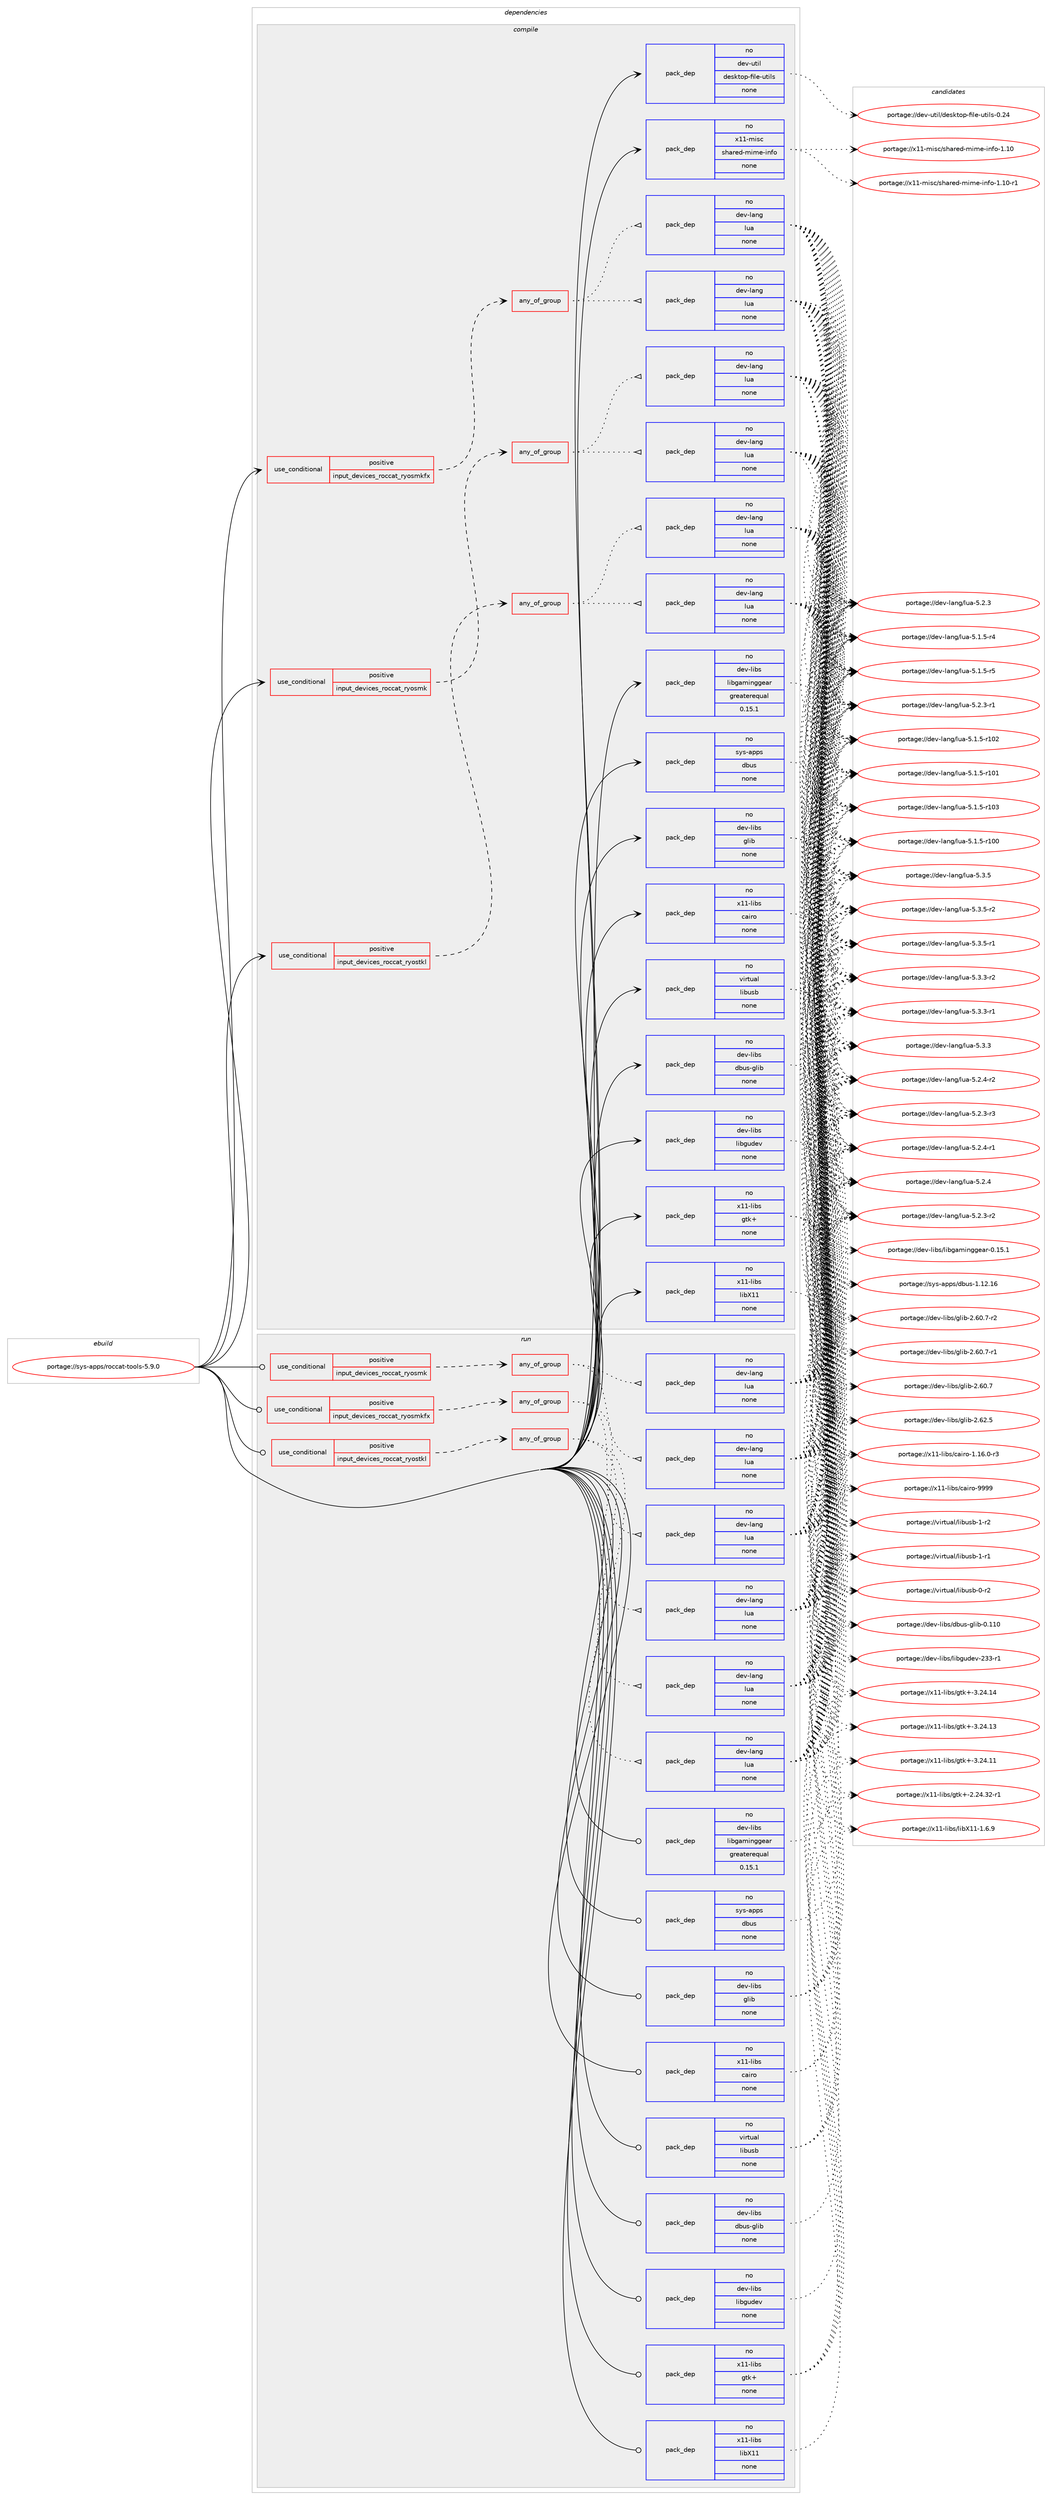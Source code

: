 digraph prolog {

# *************
# Graph options
# *************

newrank=true;
concentrate=true;
compound=true;
graph [rankdir=LR,fontname=Helvetica,fontsize=10,ranksep=1.5];#, ranksep=2.5, nodesep=0.2];
edge  [arrowhead=vee];
node  [fontname=Helvetica,fontsize=10];

# **********
# The ebuild
# **********

subgraph cluster_leftcol {
color=gray;
rank=same;
label=<<i>ebuild</i>>;
id [label="portage://sys-apps/roccat-tools-5.9.0", color=red, width=4, href="../sys-apps/roccat-tools-5.9.0.svg"];
}

# ****************
# The dependencies
# ****************

subgraph cluster_midcol {
color=gray;
label=<<i>dependencies</i>>;
subgraph cluster_compile {
fillcolor="#eeeeee";
style=filled;
label=<<i>compile</i>>;
subgraph cond8532 {
dependency41300 [label=<<TABLE BORDER="0" CELLBORDER="1" CELLSPACING="0" CELLPADDING="4"><TR><TD ROWSPAN="3" CELLPADDING="10">use_conditional</TD></TR><TR><TD>positive</TD></TR><TR><TD>input_devices_roccat_ryosmk</TD></TR></TABLE>>, shape=none, color=red];
subgraph any933 {
dependency41301 [label=<<TABLE BORDER="0" CELLBORDER="1" CELLSPACING="0" CELLPADDING="4"><TR><TD CELLPADDING="10">any_of_group</TD></TR></TABLE>>, shape=none, color=red];subgraph pack31792 {
dependency41302 [label=<<TABLE BORDER="0" CELLBORDER="1" CELLSPACING="0" CELLPADDING="4" WIDTH="220"><TR><TD ROWSPAN="6" CELLPADDING="30">pack_dep</TD></TR><TR><TD WIDTH="110">no</TD></TR><TR><TD>dev-lang</TD></TR><TR><TD>lua</TD></TR><TR><TD>none</TD></TR><TR><TD></TD></TR></TABLE>>, shape=none, color=blue];
}
dependency41301:e -> dependency41302:w [weight=20,style="dotted",arrowhead="oinv"];
subgraph pack31793 {
dependency41303 [label=<<TABLE BORDER="0" CELLBORDER="1" CELLSPACING="0" CELLPADDING="4" WIDTH="220"><TR><TD ROWSPAN="6" CELLPADDING="30">pack_dep</TD></TR><TR><TD WIDTH="110">no</TD></TR><TR><TD>dev-lang</TD></TR><TR><TD>lua</TD></TR><TR><TD>none</TD></TR><TR><TD></TD></TR></TABLE>>, shape=none, color=blue];
}
dependency41301:e -> dependency41303:w [weight=20,style="dotted",arrowhead="oinv"];
}
dependency41300:e -> dependency41301:w [weight=20,style="dashed",arrowhead="vee"];
}
id:e -> dependency41300:w [weight=20,style="solid",arrowhead="vee"];
subgraph cond8533 {
dependency41304 [label=<<TABLE BORDER="0" CELLBORDER="1" CELLSPACING="0" CELLPADDING="4"><TR><TD ROWSPAN="3" CELLPADDING="10">use_conditional</TD></TR><TR><TD>positive</TD></TR><TR><TD>input_devices_roccat_ryosmkfx</TD></TR></TABLE>>, shape=none, color=red];
subgraph any934 {
dependency41305 [label=<<TABLE BORDER="0" CELLBORDER="1" CELLSPACING="0" CELLPADDING="4"><TR><TD CELLPADDING="10">any_of_group</TD></TR></TABLE>>, shape=none, color=red];subgraph pack31794 {
dependency41306 [label=<<TABLE BORDER="0" CELLBORDER="1" CELLSPACING="0" CELLPADDING="4" WIDTH="220"><TR><TD ROWSPAN="6" CELLPADDING="30">pack_dep</TD></TR><TR><TD WIDTH="110">no</TD></TR><TR><TD>dev-lang</TD></TR><TR><TD>lua</TD></TR><TR><TD>none</TD></TR><TR><TD></TD></TR></TABLE>>, shape=none, color=blue];
}
dependency41305:e -> dependency41306:w [weight=20,style="dotted",arrowhead="oinv"];
subgraph pack31795 {
dependency41307 [label=<<TABLE BORDER="0" CELLBORDER="1" CELLSPACING="0" CELLPADDING="4" WIDTH="220"><TR><TD ROWSPAN="6" CELLPADDING="30">pack_dep</TD></TR><TR><TD WIDTH="110">no</TD></TR><TR><TD>dev-lang</TD></TR><TR><TD>lua</TD></TR><TR><TD>none</TD></TR><TR><TD></TD></TR></TABLE>>, shape=none, color=blue];
}
dependency41305:e -> dependency41307:w [weight=20,style="dotted",arrowhead="oinv"];
}
dependency41304:e -> dependency41305:w [weight=20,style="dashed",arrowhead="vee"];
}
id:e -> dependency41304:w [weight=20,style="solid",arrowhead="vee"];
subgraph cond8534 {
dependency41308 [label=<<TABLE BORDER="0" CELLBORDER="1" CELLSPACING="0" CELLPADDING="4"><TR><TD ROWSPAN="3" CELLPADDING="10">use_conditional</TD></TR><TR><TD>positive</TD></TR><TR><TD>input_devices_roccat_ryostkl</TD></TR></TABLE>>, shape=none, color=red];
subgraph any935 {
dependency41309 [label=<<TABLE BORDER="0" CELLBORDER="1" CELLSPACING="0" CELLPADDING="4"><TR><TD CELLPADDING="10">any_of_group</TD></TR></TABLE>>, shape=none, color=red];subgraph pack31796 {
dependency41310 [label=<<TABLE BORDER="0" CELLBORDER="1" CELLSPACING="0" CELLPADDING="4" WIDTH="220"><TR><TD ROWSPAN="6" CELLPADDING="30">pack_dep</TD></TR><TR><TD WIDTH="110">no</TD></TR><TR><TD>dev-lang</TD></TR><TR><TD>lua</TD></TR><TR><TD>none</TD></TR><TR><TD></TD></TR></TABLE>>, shape=none, color=blue];
}
dependency41309:e -> dependency41310:w [weight=20,style="dotted",arrowhead="oinv"];
subgraph pack31797 {
dependency41311 [label=<<TABLE BORDER="0" CELLBORDER="1" CELLSPACING="0" CELLPADDING="4" WIDTH="220"><TR><TD ROWSPAN="6" CELLPADDING="30">pack_dep</TD></TR><TR><TD WIDTH="110">no</TD></TR><TR><TD>dev-lang</TD></TR><TR><TD>lua</TD></TR><TR><TD>none</TD></TR><TR><TD></TD></TR></TABLE>>, shape=none, color=blue];
}
dependency41309:e -> dependency41311:w [weight=20,style="dotted",arrowhead="oinv"];
}
dependency41308:e -> dependency41309:w [weight=20,style="dashed",arrowhead="vee"];
}
id:e -> dependency41308:w [weight=20,style="solid",arrowhead="vee"];
subgraph pack31798 {
dependency41312 [label=<<TABLE BORDER="0" CELLBORDER="1" CELLSPACING="0" CELLPADDING="4" WIDTH="220"><TR><TD ROWSPAN="6" CELLPADDING="30">pack_dep</TD></TR><TR><TD WIDTH="110">no</TD></TR><TR><TD>dev-libs</TD></TR><TR><TD>dbus-glib</TD></TR><TR><TD>none</TD></TR><TR><TD></TD></TR></TABLE>>, shape=none, color=blue];
}
id:e -> dependency41312:w [weight=20,style="solid",arrowhead="vee"];
subgraph pack31799 {
dependency41313 [label=<<TABLE BORDER="0" CELLBORDER="1" CELLSPACING="0" CELLPADDING="4" WIDTH="220"><TR><TD ROWSPAN="6" CELLPADDING="30">pack_dep</TD></TR><TR><TD WIDTH="110">no</TD></TR><TR><TD>dev-libs</TD></TR><TR><TD>glib</TD></TR><TR><TD>none</TD></TR><TR><TD></TD></TR></TABLE>>, shape=none, color=blue];
}
id:e -> dependency41313:w [weight=20,style="solid",arrowhead="vee"];
subgraph pack31800 {
dependency41314 [label=<<TABLE BORDER="0" CELLBORDER="1" CELLSPACING="0" CELLPADDING="4" WIDTH="220"><TR><TD ROWSPAN="6" CELLPADDING="30">pack_dep</TD></TR><TR><TD WIDTH="110">no</TD></TR><TR><TD>dev-libs</TD></TR><TR><TD>libgaminggear</TD></TR><TR><TD>greaterequal</TD></TR><TR><TD>0.15.1</TD></TR></TABLE>>, shape=none, color=blue];
}
id:e -> dependency41314:w [weight=20,style="solid",arrowhead="vee"];
subgraph pack31801 {
dependency41315 [label=<<TABLE BORDER="0" CELLBORDER="1" CELLSPACING="0" CELLPADDING="4" WIDTH="220"><TR><TD ROWSPAN="6" CELLPADDING="30">pack_dep</TD></TR><TR><TD WIDTH="110">no</TD></TR><TR><TD>dev-libs</TD></TR><TR><TD>libgudev</TD></TR><TR><TD>none</TD></TR><TR><TD></TD></TR></TABLE>>, shape=none, color=blue];
}
id:e -> dependency41315:w [weight=20,style="solid",arrowhead="vee"];
subgraph pack31802 {
dependency41316 [label=<<TABLE BORDER="0" CELLBORDER="1" CELLSPACING="0" CELLPADDING="4" WIDTH="220"><TR><TD ROWSPAN="6" CELLPADDING="30">pack_dep</TD></TR><TR><TD WIDTH="110">no</TD></TR><TR><TD>dev-util</TD></TR><TR><TD>desktop-file-utils</TD></TR><TR><TD>none</TD></TR><TR><TD></TD></TR></TABLE>>, shape=none, color=blue];
}
id:e -> dependency41316:w [weight=20,style="solid",arrowhead="vee"];
subgraph pack31803 {
dependency41317 [label=<<TABLE BORDER="0" CELLBORDER="1" CELLSPACING="0" CELLPADDING="4" WIDTH="220"><TR><TD ROWSPAN="6" CELLPADDING="30">pack_dep</TD></TR><TR><TD WIDTH="110">no</TD></TR><TR><TD>sys-apps</TD></TR><TR><TD>dbus</TD></TR><TR><TD>none</TD></TR><TR><TD></TD></TR></TABLE>>, shape=none, color=blue];
}
id:e -> dependency41317:w [weight=20,style="solid",arrowhead="vee"];
subgraph pack31804 {
dependency41318 [label=<<TABLE BORDER="0" CELLBORDER="1" CELLSPACING="0" CELLPADDING="4" WIDTH="220"><TR><TD ROWSPAN="6" CELLPADDING="30">pack_dep</TD></TR><TR><TD WIDTH="110">no</TD></TR><TR><TD>virtual</TD></TR><TR><TD>libusb</TD></TR><TR><TD>none</TD></TR><TR><TD></TD></TR></TABLE>>, shape=none, color=blue];
}
id:e -> dependency41318:w [weight=20,style="solid",arrowhead="vee"];
subgraph pack31805 {
dependency41319 [label=<<TABLE BORDER="0" CELLBORDER="1" CELLSPACING="0" CELLPADDING="4" WIDTH="220"><TR><TD ROWSPAN="6" CELLPADDING="30">pack_dep</TD></TR><TR><TD WIDTH="110">no</TD></TR><TR><TD>x11-libs</TD></TR><TR><TD>cairo</TD></TR><TR><TD>none</TD></TR><TR><TD></TD></TR></TABLE>>, shape=none, color=blue];
}
id:e -> dependency41319:w [weight=20,style="solid",arrowhead="vee"];
subgraph pack31806 {
dependency41320 [label=<<TABLE BORDER="0" CELLBORDER="1" CELLSPACING="0" CELLPADDING="4" WIDTH="220"><TR><TD ROWSPAN="6" CELLPADDING="30">pack_dep</TD></TR><TR><TD WIDTH="110">no</TD></TR><TR><TD>x11-libs</TD></TR><TR><TD>gtk+</TD></TR><TR><TD>none</TD></TR><TR><TD></TD></TR></TABLE>>, shape=none, color=blue];
}
id:e -> dependency41320:w [weight=20,style="solid",arrowhead="vee"];
subgraph pack31807 {
dependency41321 [label=<<TABLE BORDER="0" CELLBORDER="1" CELLSPACING="0" CELLPADDING="4" WIDTH="220"><TR><TD ROWSPAN="6" CELLPADDING="30">pack_dep</TD></TR><TR><TD WIDTH="110">no</TD></TR><TR><TD>x11-libs</TD></TR><TR><TD>libX11</TD></TR><TR><TD>none</TD></TR><TR><TD></TD></TR></TABLE>>, shape=none, color=blue];
}
id:e -> dependency41321:w [weight=20,style="solid",arrowhead="vee"];
subgraph pack31808 {
dependency41322 [label=<<TABLE BORDER="0" CELLBORDER="1" CELLSPACING="0" CELLPADDING="4" WIDTH="220"><TR><TD ROWSPAN="6" CELLPADDING="30">pack_dep</TD></TR><TR><TD WIDTH="110">no</TD></TR><TR><TD>x11-misc</TD></TR><TR><TD>shared-mime-info</TD></TR><TR><TD>none</TD></TR><TR><TD></TD></TR></TABLE>>, shape=none, color=blue];
}
id:e -> dependency41322:w [weight=20,style="solid",arrowhead="vee"];
}
subgraph cluster_compileandrun {
fillcolor="#eeeeee";
style=filled;
label=<<i>compile and run</i>>;
}
subgraph cluster_run {
fillcolor="#eeeeee";
style=filled;
label=<<i>run</i>>;
subgraph cond8535 {
dependency41323 [label=<<TABLE BORDER="0" CELLBORDER="1" CELLSPACING="0" CELLPADDING="4"><TR><TD ROWSPAN="3" CELLPADDING="10">use_conditional</TD></TR><TR><TD>positive</TD></TR><TR><TD>input_devices_roccat_ryosmk</TD></TR></TABLE>>, shape=none, color=red];
subgraph any936 {
dependency41324 [label=<<TABLE BORDER="0" CELLBORDER="1" CELLSPACING="0" CELLPADDING="4"><TR><TD CELLPADDING="10">any_of_group</TD></TR></TABLE>>, shape=none, color=red];subgraph pack31809 {
dependency41325 [label=<<TABLE BORDER="0" CELLBORDER="1" CELLSPACING="0" CELLPADDING="4" WIDTH="220"><TR><TD ROWSPAN="6" CELLPADDING="30">pack_dep</TD></TR><TR><TD WIDTH="110">no</TD></TR><TR><TD>dev-lang</TD></TR><TR><TD>lua</TD></TR><TR><TD>none</TD></TR><TR><TD></TD></TR></TABLE>>, shape=none, color=blue];
}
dependency41324:e -> dependency41325:w [weight=20,style="dotted",arrowhead="oinv"];
subgraph pack31810 {
dependency41326 [label=<<TABLE BORDER="0" CELLBORDER="1" CELLSPACING="0" CELLPADDING="4" WIDTH="220"><TR><TD ROWSPAN="6" CELLPADDING="30">pack_dep</TD></TR><TR><TD WIDTH="110">no</TD></TR><TR><TD>dev-lang</TD></TR><TR><TD>lua</TD></TR><TR><TD>none</TD></TR><TR><TD></TD></TR></TABLE>>, shape=none, color=blue];
}
dependency41324:e -> dependency41326:w [weight=20,style="dotted",arrowhead="oinv"];
}
dependency41323:e -> dependency41324:w [weight=20,style="dashed",arrowhead="vee"];
}
id:e -> dependency41323:w [weight=20,style="solid",arrowhead="odot"];
subgraph cond8536 {
dependency41327 [label=<<TABLE BORDER="0" CELLBORDER="1" CELLSPACING="0" CELLPADDING="4"><TR><TD ROWSPAN="3" CELLPADDING="10">use_conditional</TD></TR><TR><TD>positive</TD></TR><TR><TD>input_devices_roccat_ryosmkfx</TD></TR></TABLE>>, shape=none, color=red];
subgraph any937 {
dependency41328 [label=<<TABLE BORDER="0" CELLBORDER="1" CELLSPACING="0" CELLPADDING="4"><TR><TD CELLPADDING="10">any_of_group</TD></TR></TABLE>>, shape=none, color=red];subgraph pack31811 {
dependency41329 [label=<<TABLE BORDER="0" CELLBORDER="1" CELLSPACING="0" CELLPADDING="4" WIDTH="220"><TR><TD ROWSPAN="6" CELLPADDING="30">pack_dep</TD></TR><TR><TD WIDTH="110">no</TD></TR><TR><TD>dev-lang</TD></TR><TR><TD>lua</TD></TR><TR><TD>none</TD></TR><TR><TD></TD></TR></TABLE>>, shape=none, color=blue];
}
dependency41328:e -> dependency41329:w [weight=20,style="dotted",arrowhead="oinv"];
subgraph pack31812 {
dependency41330 [label=<<TABLE BORDER="0" CELLBORDER="1" CELLSPACING="0" CELLPADDING="4" WIDTH="220"><TR><TD ROWSPAN="6" CELLPADDING="30">pack_dep</TD></TR><TR><TD WIDTH="110">no</TD></TR><TR><TD>dev-lang</TD></TR><TR><TD>lua</TD></TR><TR><TD>none</TD></TR><TR><TD></TD></TR></TABLE>>, shape=none, color=blue];
}
dependency41328:e -> dependency41330:w [weight=20,style="dotted",arrowhead="oinv"];
}
dependency41327:e -> dependency41328:w [weight=20,style="dashed",arrowhead="vee"];
}
id:e -> dependency41327:w [weight=20,style="solid",arrowhead="odot"];
subgraph cond8537 {
dependency41331 [label=<<TABLE BORDER="0" CELLBORDER="1" CELLSPACING="0" CELLPADDING="4"><TR><TD ROWSPAN="3" CELLPADDING="10">use_conditional</TD></TR><TR><TD>positive</TD></TR><TR><TD>input_devices_roccat_ryostkl</TD></TR></TABLE>>, shape=none, color=red];
subgraph any938 {
dependency41332 [label=<<TABLE BORDER="0" CELLBORDER="1" CELLSPACING="0" CELLPADDING="4"><TR><TD CELLPADDING="10">any_of_group</TD></TR></TABLE>>, shape=none, color=red];subgraph pack31813 {
dependency41333 [label=<<TABLE BORDER="0" CELLBORDER="1" CELLSPACING="0" CELLPADDING="4" WIDTH="220"><TR><TD ROWSPAN="6" CELLPADDING="30">pack_dep</TD></TR><TR><TD WIDTH="110">no</TD></TR><TR><TD>dev-lang</TD></TR><TR><TD>lua</TD></TR><TR><TD>none</TD></TR><TR><TD></TD></TR></TABLE>>, shape=none, color=blue];
}
dependency41332:e -> dependency41333:w [weight=20,style="dotted",arrowhead="oinv"];
subgraph pack31814 {
dependency41334 [label=<<TABLE BORDER="0" CELLBORDER="1" CELLSPACING="0" CELLPADDING="4" WIDTH="220"><TR><TD ROWSPAN="6" CELLPADDING="30">pack_dep</TD></TR><TR><TD WIDTH="110">no</TD></TR><TR><TD>dev-lang</TD></TR><TR><TD>lua</TD></TR><TR><TD>none</TD></TR><TR><TD></TD></TR></TABLE>>, shape=none, color=blue];
}
dependency41332:e -> dependency41334:w [weight=20,style="dotted",arrowhead="oinv"];
}
dependency41331:e -> dependency41332:w [weight=20,style="dashed",arrowhead="vee"];
}
id:e -> dependency41331:w [weight=20,style="solid",arrowhead="odot"];
subgraph pack31815 {
dependency41335 [label=<<TABLE BORDER="0" CELLBORDER="1" CELLSPACING="0" CELLPADDING="4" WIDTH="220"><TR><TD ROWSPAN="6" CELLPADDING="30">pack_dep</TD></TR><TR><TD WIDTH="110">no</TD></TR><TR><TD>dev-libs</TD></TR><TR><TD>dbus-glib</TD></TR><TR><TD>none</TD></TR><TR><TD></TD></TR></TABLE>>, shape=none, color=blue];
}
id:e -> dependency41335:w [weight=20,style="solid",arrowhead="odot"];
subgraph pack31816 {
dependency41336 [label=<<TABLE BORDER="0" CELLBORDER="1" CELLSPACING="0" CELLPADDING="4" WIDTH="220"><TR><TD ROWSPAN="6" CELLPADDING="30">pack_dep</TD></TR><TR><TD WIDTH="110">no</TD></TR><TR><TD>dev-libs</TD></TR><TR><TD>glib</TD></TR><TR><TD>none</TD></TR><TR><TD></TD></TR></TABLE>>, shape=none, color=blue];
}
id:e -> dependency41336:w [weight=20,style="solid",arrowhead="odot"];
subgraph pack31817 {
dependency41337 [label=<<TABLE BORDER="0" CELLBORDER="1" CELLSPACING="0" CELLPADDING="4" WIDTH="220"><TR><TD ROWSPAN="6" CELLPADDING="30">pack_dep</TD></TR><TR><TD WIDTH="110">no</TD></TR><TR><TD>dev-libs</TD></TR><TR><TD>libgaminggear</TD></TR><TR><TD>greaterequal</TD></TR><TR><TD>0.15.1</TD></TR></TABLE>>, shape=none, color=blue];
}
id:e -> dependency41337:w [weight=20,style="solid",arrowhead="odot"];
subgraph pack31818 {
dependency41338 [label=<<TABLE BORDER="0" CELLBORDER="1" CELLSPACING="0" CELLPADDING="4" WIDTH="220"><TR><TD ROWSPAN="6" CELLPADDING="30">pack_dep</TD></TR><TR><TD WIDTH="110">no</TD></TR><TR><TD>dev-libs</TD></TR><TR><TD>libgudev</TD></TR><TR><TD>none</TD></TR><TR><TD></TD></TR></TABLE>>, shape=none, color=blue];
}
id:e -> dependency41338:w [weight=20,style="solid",arrowhead="odot"];
subgraph pack31819 {
dependency41339 [label=<<TABLE BORDER="0" CELLBORDER="1" CELLSPACING="0" CELLPADDING="4" WIDTH="220"><TR><TD ROWSPAN="6" CELLPADDING="30">pack_dep</TD></TR><TR><TD WIDTH="110">no</TD></TR><TR><TD>sys-apps</TD></TR><TR><TD>dbus</TD></TR><TR><TD>none</TD></TR><TR><TD></TD></TR></TABLE>>, shape=none, color=blue];
}
id:e -> dependency41339:w [weight=20,style="solid",arrowhead="odot"];
subgraph pack31820 {
dependency41340 [label=<<TABLE BORDER="0" CELLBORDER="1" CELLSPACING="0" CELLPADDING="4" WIDTH="220"><TR><TD ROWSPAN="6" CELLPADDING="30">pack_dep</TD></TR><TR><TD WIDTH="110">no</TD></TR><TR><TD>virtual</TD></TR><TR><TD>libusb</TD></TR><TR><TD>none</TD></TR><TR><TD></TD></TR></TABLE>>, shape=none, color=blue];
}
id:e -> dependency41340:w [weight=20,style="solid",arrowhead="odot"];
subgraph pack31821 {
dependency41341 [label=<<TABLE BORDER="0" CELLBORDER="1" CELLSPACING="0" CELLPADDING="4" WIDTH="220"><TR><TD ROWSPAN="6" CELLPADDING="30">pack_dep</TD></TR><TR><TD WIDTH="110">no</TD></TR><TR><TD>x11-libs</TD></TR><TR><TD>cairo</TD></TR><TR><TD>none</TD></TR><TR><TD></TD></TR></TABLE>>, shape=none, color=blue];
}
id:e -> dependency41341:w [weight=20,style="solid",arrowhead="odot"];
subgraph pack31822 {
dependency41342 [label=<<TABLE BORDER="0" CELLBORDER="1" CELLSPACING="0" CELLPADDING="4" WIDTH="220"><TR><TD ROWSPAN="6" CELLPADDING="30">pack_dep</TD></TR><TR><TD WIDTH="110">no</TD></TR><TR><TD>x11-libs</TD></TR><TR><TD>gtk+</TD></TR><TR><TD>none</TD></TR><TR><TD></TD></TR></TABLE>>, shape=none, color=blue];
}
id:e -> dependency41342:w [weight=20,style="solid",arrowhead="odot"];
subgraph pack31823 {
dependency41343 [label=<<TABLE BORDER="0" CELLBORDER="1" CELLSPACING="0" CELLPADDING="4" WIDTH="220"><TR><TD ROWSPAN="6" CELLPADDING="30">pack_dep</TD></TR><TR><TD WIDTH="110">no</TD></TR><TR><TD>x11-libs</TD></TR><TR><TD>libX11</TD></TR><TR><TD>none</TD></TR><TR><TD></TD></TR></TABLE>>, shape=none, color=blue];
}
id:e -> dependency41343:w [weight=20,style="solid",arrowhead="odot"];
}
}

# **************
# The candidates
# **************

subgraph cluster_choices {
rank=same;
color=gray;
label=<<i>candidates</i>>;

subgraph choice31792 {
color=black;
nodesep=1;
choice100101118451089711010347108117974553465146534511450 [label="portage://dev-lang/lua-5.3.5-r2", color=red, width=4,href="../dev-lang/lua-5.3.5-r2.svg"];
choice100101118451089711010347108117974553465146534511449 [label="portage://dev-lang/lua-5.3.5-r1", color=red, width=4,href="../dev-lang/lua-5.3.5-r1.svg"];
choice10010111845108971101034710811797455346514653 [label="portage://dev-lang/lua-5.3.5", color=red, width=4,href="../dev-lang/lua-5.3.5.svg"];
choice100101118451089711010347108117974553465146514511450 [label="portage://dev-lang/lua-5.3.3-r2", color=red, width=4,href="../dev-lang/lua-5.3.3-r2.svg"];
choice100101118451089711010347108117974553465146514511449 [label="portage://dev-lang/lua-5.3.3-r1", color=red, width=4,href="../dev-lang/lua-5.3.3-r1.svg"];
choice10010111845108971101034710811797455346514651 [label="portage://dev-lang/lua-5.3.3", color=red, width=4,href="../dev-lang/lua-5.3.3.svg"];
choice100101118451089711010347108117974553465046524511450 [label="portage://dev-lang/lua-5.2.4-r2", color=red, width=4,href="../dev-lang/lua-5.2.4-r2.svg"];
choice100101118451089711010347108117974553465046524511449 [label="portage://dev-lang/lua-5.2.4-r1", color=red, width=4,href="../dev-lang/lua-5.2.4-r1.svg"];
choice10010111845108971101034710811797455346504652 [label="portage://dev-lang/lua-5.2.4", color=red, width=4,href="../dev-lang/lua-5.2.4.svg"];
choice100101118451089711010347108117974553465046514511451 [label="portage://dev-lang/lua-5.2.3-r3", color=red, width=4,href="../dev-lang/lua-5.2.3-r3.svg"];
choice100101118451089711010347108117974553465046514511450 [label="portage://dev-lang/lua-5.2.3-r2", color=red, width=4,href="../dev-lang/lua-5.2.3-r2.svg"];
choice100101118451089711010347108117974553465046514511449 [label="portage://dev-lang/lua-5.2.3-r1", color=red, width=4,href="../dev-lang/lua-5.2.3-r1.svg"];
choice10010111845108971101034710811797455346504651 [label="portage://dev-lang/lua-5.2.3", color=red, width=4,href="../dev-lang/lua-5.2.3.svg"];
choice100101118451089711010347108117974553464946534511453 [label="portage://dev-lang/lua-5.1.5-r5", color=red, width=4,href="../dev-lang/lua-5.1.5-r5.svg"];
choice100101118451089711010347108117974553464946534511452 [label="portage://dev-lang/lua-5.1.5-r4", color=red, width=4,href="../dev-lang/lua-5.1.5-r4.svg"];
choice1001011184510897110103471081179745534649465345114494851 [label="portage://dev-lang/lua-5.1.5-r103", color=red, width=4,href="../dev-lang/lua-5.1.5-r103.svg"];
choice1001011184510897110103471081179745534649465345114494850 [label="portage://dev-lang/lua-5.1.5-r102", color=red, width=4,href="../dev-lang/lua-5.1.5-r102.svg"];
choice1001011184510897110103471081179745534649465345114494849 [label="portage://dev-lang/lua-5.1.5-r101", color=red, width=4,href="../dev-lang/lua-5.1.5-r101.svg"];
choice1001011184510897110103471081179745534649465345114494848 [label="portage://dev-lang/lua-5.1.5-r100", color=red, width=4,href="../dev-lang/lua-5.1.5-r100.svg"];
dependency41302:e -> choice100101118451089711010347108117974553465146534511450:w [style=dotted,weight="100"];
dependency41302:e -> choice100101118451089711010347108117974553465146534511449:w [style=dotted,weight="100"];
dependency41302:e -> choice10010111845108971101034710811797455346514653:w [style=dotted,weight="100"];
dependency41302:e -> choice100101118451089711010347108117974553465146514511450:w [style=dotted,weight="100"];
dependency41302:e -> choice100101118451089711010347108117974553465146514511449:w [style=dotted,weight="100"];
dependency41302:e -> choice10010111845108971101034710811797455346514651:w [style=dotted,weight="100"];
dependency41302:e -> choice100101118451089711010347108117974553465046524511450:w [style=dotted,weight="100"];
dependency41302:e -> choice100101118451089711010347108117974553465046524511449:w [style=dotted,weight="100"];
dependency41302:e -> choice10010111845108971101034710811797455346504652:w [style=dotted,weight="100"];
dependency41302:e -> choice100101118451089711010347108117974553465046514511451:w [style=dotted,weight="100"];
dependency41302:e -> choice100101118451089711010347108117974553465046514511450:w [style=dotted,weight="100"];
dependency41302:e -> choice100101118451089711010347108117974553465046514511449:w [style=dotted,weight="100"];
dependency41302:e -> choice10010111845108971101034710811797455346504651:w [style=dotted,weight="100"];
dependency41302:e -> choice100101118451089711010347108117974553464946534511453:w [style=dotted,weight="100"];
dependency41302:e -> choice100101118451089711010347108117974553464946534511452:w [style=dotted,weight="100"];
dependency41302:e -> choice1001011184510897110103471081179745534649465345114494851:w [style=dotted,weight="100"];
dependency41302:e -> choice1001011184510897110103471081179745534649465345114494850:w [style=dotted,weight="100"];
dependency41302:e -> choice1001011184510897110103471081179745534649465345114494849:w [style=dotted,weight="100"];
dependency41302:e -> choice1001011184510897110103471081179745534649465345114494848:w [style=dotted,weight="100"];
}
subgraph choice31793 {
color=black;
nodesep=1;
choice100101118451089711010347108117974553465146534511450 [label="portage://dev-lang/lua-5.3.5-r2", color=red, width=4,href="../dev-lang/lua-5.3.5-r2.svg"];
choice100101118451089711010347108117974553465146534511449 [label="portage://dev-lang/lua-5.3.5-r1", color=red, width=4,href="../dev-lang/lua-5.3.5-r1.svg"];
choice10010111845108971101034710811797455346514653 [label="portage://dev-lang/lua-5.3.5", color=red, width=4,href="../dev-lang/lua-5.3.5.svg"];
choice100101118451089711010347108117974553465146514511450 [label="portage://dev-lang/lua-5.3.3-r2", color=red, width=4,href="../dev-lang/lua-5.3.3-r2.svg"];
choice100101118451089711010347108117974553465146514511449 [label="portage://dev-lang/lua-5.3.3-r1", color=red, width=4,href="../dev-lang/lua-5.3.3-r1.svg"];
choice10010111845108971101034710811797455346514651 [label="portage://dev-lang/lua-5.3.3", color=red, width=4,href="../dev-lang/lua-5.3.3.svg"];
choice100101118451089711010347108117974553465046524511450 [label="portage://dev-lang/lua-5.2.4-r2", color=red, width=4,href="../dev-lang/lua-5.2.4-r2.svg"];
choice100101118451089711010347108117974553465046524511449 [label="portage://dev-lang/lua-5.2.4-r1", color=red, width=4,href="../dev-lang/lua-5.2.4-r1.svg"];
choice10010111845108971101034710811797455346504652 [label="portage://dev-lang/lua-5.2.4", color=red, width=4,href="../dev-lang/lua-5.2.4.svg"];
choice100101118451089711010347108117974553465046514511451 [label="portage://dev-lang/lua-5.2.3-r3", color=red, width=4,href="../dev-lang/lua-5.2.3-r3.svg"];
choice100101118451089711010347108117974553465046514511450 [label="portage://dev-lang/lua-5.2.3-r2", color=red, width=4,href="../dev-lang/lua-5.2.3-r2.svg"];
choice100101118451089711010347108117974553465046514511449 [label="portage://dev-lang/lua-5.2.3-r1", color=red, width=4,href="../dev-lang/lua-5.2.3-r1.svg"];
choice10010111845108971101034710811797455346504651 [label="portage://dev-lang/lua-5.2.3", color=red, width=4,href="../dev-lang/lua-5.2.3.svg"];
choice100101118451089711010347108117974553464946534511453 [label="portage://dev-lang/lua-5.1.5-r5", color=red, width=4,href="../dev-lang/lua-5.1.5-r5.svg"];
choice100101118451089711010347108117974553464946534511452 [label="portage://dev-lang/lua-5.1.5-r4", color=red, width=4,href="../dev-lang/lua-5.1.5-r4.svg"];
choice1001011184510897110103471081179745534649465345114494851 [label="portage://dev-lang/lua-5.1.5-r103", color=red, width=4,href="../dev-lang/lua-5.1.5-r103.svg"];
choice1001011184510897110103471081179745534649465345114494850 [label="portage://dev-lang/lua-5.1.5-r102", color=red, width=4,href="../dev-lang/lua-5.1.5-r102.svg"];
choice1001011184510897110103471081179745534649465345114494849 [label="portage://dev-lang/lua-5.1.5-r101", color=red, width=4,href="../dev-lang/lua-5.1.5-r101.svg"];
choice1001011184510897110103471081179745534649465345114494848 [label="portage://dev-lang/lua-5.1.5-r100", color=red, width=4,href="../dev-lang/lua-5.1.5-r100.svg"];
dependency41303:e -> choice100101118451089711010347108117974553465146534511450:w [style=dotted,weight="100"];
dependency41303:e -> choice100101118451089711010347108117974553465146534511449:w [style=dotted,weight="100"];
dependency41303:e -> choice10010111845108971101034710811797455346514653:w [style=dotted,weight="100"];
dependency41303:e -> choice100101118451089711010347108117974553465146514511450:w [style=dotted,weight="100"];
dependency41303:e -> choice100101118451089711010347108117974553465146514511449:w [style=dotted,weight="100"];
dependency41303:e -> choice10010111845108971101034710811797455346514651:w [style=dotted,weight="100"];
dependency41303:e -> choice100101118451089711010347108117974553465046524511450:w [style=dotted,weight="100"];
dependency41303:e -> choice100101118451089711010347108117974553465046524511449:w [style=dotted,weight="100"];
dependency41303:e -> choice10010111845108971101034710811797455346504652:w [style=dotted,weight="100"];
dependency41303:e -> choice100101118451089711010347108117974553465046514511451:w [style=dotted,weight="100"];
dependency41303:e -> choice100101118451089711010347108117974553465046514511450:w [style=dotted,weight="100"];
dependency41303:e -> choice100101118451089711010347108117974553465046514511449:w [style=dotted,weight="100"];
dependency41303:e -> choice10010111845108971101034710811797455346504651:w [style=dotted,weight="100"];
dependency41303:e -> choice100101118451089711010347108117974553464946534511453:w [style=dotted,weight="100"];
dependency41303:e -> choice100101118451089711010347108117974553464946534511452:w [style=dotted,weight="100"];
dependency41303:e -> choice1001011184510897110103471081179745534649465345114494851:w [style=dotted,weight="100"];
dependency41303:e -> choice1001011184510897110103471081179745534649465345114494850:w [style=dotted,weight="100"];
dependency41303:e -> choice1001011184510897110103471081179745534649465345114494849:w [style=dotted,weight="100"];
dependency41303:e -> choice1001011184510897110103471081179745534649465345114494848:w [style=dotted,weight="100"];
}
subgraph choice31794 {
color=black;
nodesep=1;
choice100101118451089711010347108117974553465146534511450 [label="portage://dev-lang/lua-5.3.5-r2", color=red, width=4,href="../dev-lang/lua-5.3.5-r2.svg"];
choice100101118451089711010347108117974553465146534511449 [label="portage://dev-lang/lua-5.3.5-r1", color=red, width=4,href="../dev-lang/lua-5.3.5-r1.svg"];
choice10010111845108971101034710811797455346514653 [label="portage://dev-lang/lua-5.3.5", color=red, width=4,href="../dev-lang/lua-5.3.5.svg"];
choice100101118451089711010347108117974553465146514511450 [label="portage://dev-lang/lua-5.3.3-r2", color=red, width=4,href="../dev-lang/lua-5.3.3-r2.svg"];
choice100101118451089711010347108117974553465146514511449 [label="portage://dev-lang/lua-5.3.3-r1", color=red, width=4,href="../dev-lang/lua-5.3.3-r1.svg"];
choice10010111845108971101034710811797455346514651 [label="portage://dev-lang/lua-5.3.3", color=red, width=4,href="../dev-lang/lua-5.3.3.svg"];
choice100101118451089711010347108117974553465046524511450 [label="portage://dev-lang/lua-5.2.4-r2", color=red, width=4,href="../dev-lang/lua-5.2.4-r2.svg"];
choice100101118451089711010347108117974553465046524511449 [label="portage://dev-lang/lua-5.2.4-r1", color=red, width=4,href="../dev-lang/lua-5.2.4-r1.svg"];
choice10010111845108971101034710811797455346504652 [label="portage://dev-lang/lua-5.2.4", color=red, width=4,href="../dev-lang/lua-5.2.4.svg"];
choice100101118451089711010347108117974553465046514511451 [label="portage://dev-lang/lua-5.2.3-r3", color=red, width=4,href="../dev-lang/lua-5.2.3-r3.svg"];
choice100101118451089711010347108117974553465046514511450 [label="portage://dev-lang/lua-5.2.3-r2", color=red, width=4,href="../dev-lang/lua-5.2.3-r2.svg"];
choice100101118451089711010347108117974553465046514511449 [label="portage://dev-lang/lua-5.2.3-r1", color=red, width=4,href="../dev-lang/lua-5.2.3-r1.svg"];
choice10010111845108971101034710811797455346504651 [label="portage://dev-lang/lua-5.2.3", color=red, width=4,href="../dev-lang/lua-5.2.3.svg"];
choice100101118451089711010347108117974553464946534511453 [label="portage://dev-lang/lua-5.1.5-r5", color=red, width=4,href="../dev-lang/lua-5.1.5-r5.svg"];
choice100101118451089711010347108117974553464946534511452 [label="portage://dev-lang/lua-5.1.5-r4", color=red, width=4,href="../dev-lang/lua-5.1.5-r4.svg"];
choice1001011184510897110103471081179745534649465345114494851 [label="portage://dev-lang/lua-5.1.5-r103", color=red, width=4,href="../dev-lang/lua-5.1.5-r103.svg"];
choice1001011184510897110103471081179745534649465345114494850 [label="portage://dev-lang/lua-5.1.5-r102", color=red, width=4,href="../dev-lang/lua-5.1.5-r102.svg"];
choice1001011184510897110103471081179745534649465345114494849 [label="portage://dev-lang/lua-5.1.5-r101", color=red, width=4,href="../dev-lang/lua-5.1.5-r101.svg"];
choice1001011184510897110103471081179745534649465345114494848 [label="portage://dev-lang/lua-5.1.5-r100", color=red, width=4,href="../dev-lang/lua-5.1.5-r100.svg"];
dependency41306:e -> choice100101118451089711010347108117974553465146534511450:w [style=dotted,weight="100"];
dependency41306:e -> choice100101118451089711010347108117974553465146534511449:w [style=dotted,weight="100"];
dependency41306:e -> choice10010111845108971101034710811797455346514653:w [style=dotted,weight="100"];
dependency41306:e -> choice100101118451089711010347108117974553465146514511450:w [style=dotted,weight="100"];
dependency41306:e -> choice100101118451089711010347108117974553465146514511449:w [style=dotted,weight="100"];
dependency41306:e -> choice10010111845108971101034710811797455346514651:w [style=dotted,weight="100"];
dependency41306:e -> choice100101118451089711010347108117974553465046524511450:w [style=dotted,weight="100"];
dependency41306:e -> choice100101118451089711010347108117974553465046524511449:w [style=dotted,weight="100"];
dependency41306:e -> choice10010111845108971101034710811797455346504652:w [style=dotted,weight="100"];
dependency41306:e -> choice100101118451089711010347108117974553465046514511451:w [style=dotted,weight="100"];
dependency41306:e -> choice100101118451089711010347108117974553465046514511450:w [style=dotted,weight="100"];
dependency41306:e -> choice100101118451089711010347108117974553465046514511449:w [style=dotted,weight="100"];
dependency41306:e -> choice10010111845108971101034710811797455346504651:w [style=dotted,weight="100"];
dependency41306:e -> choice100101118451089711010347108117974553464946534511453:w [style=dotted,weight="100"];
dependency41306:e -> choice100101118451089711010347108117974553464946534511452:w [style=dotted,weight="100"];
dependency41306:e -> choice1001011184510897110103471081179745534649465345114494851:w [style=dotted,weight="100"];
dependency41306:e -> choice1001011184510897110103471081179745534649465345114494850:w [style=dotted,weight="100"];
dependency41306:e -> choice1001011184510897110103471081179745534649465345114494849:w [style=dotted,weight="100"];
dependency41306:e -> choice1001011184510897110103471081179745534649465345114494848:w [style=dotted,weight="100"];
}
subgraph choice31795 {
color=black;
nodesep=1;
choice100101118451089711010347108117974553465146534511450 [label="portage://dev-lang/lua-5.3.5-r2", color=red, width=4,href="../dev-lang/lua-5.3.5-r2.svg"];
choice100101118451089711010347108117974553465146534511449 [label="portage://dev-lang/lua-5.3.5-r1", color=red, width=4,href="../dev-lang/lua-5.3.5-r1.svg"];
choice10010111845108971101034710811797455346514653 [label="portage://dev-lang/lua-5.3.5", color=red, width=4,href="../dev-lang/lua-5.3.5.svg"];
choice100101118451089711010347108117974553465146514511450 [label="portage://dev-lang/lua-5.3.3-r2", color=red, width=4,href="../dev-lang/lua-5.3.3-r2.svg"];
choice100101118451089711010347108117974553465146514511449 [label="portage://dev-lang/lua-5.3.3-r1", color=red, width=4,href="../dev-lang/lua-5.3.3-r1.svg"];
choice10010111845108971101034710811797455346514651 [label="portage://dev-lang/lua-5.3.3", color=red, width=4,href="../dev-lang/lua-5.3.3.svg"];
choice100101118451089711010347108117974553465046524511450 [label="portage://dev-lang/lua-5.2.4-r2", color=red, width=4,href="../dev-lang/lua-5.2.4-r2.svg"];
choice100101118451089711010347108117974553465046524511449 [label="portage://dev-lang/lua-5.2.4-r1", color=red, width=4,href="../dev-lang/lua-5.2.4-r1.svg"];
choice10010111845108971101034710811797455346504652 [label="portage://dev-lang/lua-5.2.4", color=red, width=4,href="../dev-lang/lua-5.2.4.svg"];
choice100101118451089711010347108117974553465046514511451 [label="portage://dev-lang/lua-5.2.3-r3", color=red, width=4,href="../dev-lang/lua-5.2.3-r3.svg"];
choice100101118451089711010347108117974553465046514511450 [label="portage://dev-lang/lua-5.2.3-r2", color=red, width=4,href="../dev-lang/lua-5.2.3-r2.svg"];
choice100101118451089711010347108117974553465046514511449 [label="portage://dev-lang/lua-5.2.3-r1", color=red, width=4,href="../dev-lang/lua-5.2.3-r1.svg"];
choice10010111845108971101034710811797455346504651 [label="portage://dev-lang/lua-5.2.3", color=red, width=4,href="../dev-lang/lua-5.2.3.svg"];
choice100101118451089711010347108117974553464946534511453 [label="portage://dev-lang/lua-5.1.5-r5", color=red, width=4,href="../dev-lang/lua-5.1.5-r5.svg"];
choice100101118451089711010347108117974553464946534511452 [label="portage://dev-lang/lua-5.1.5-r4", color=red, width=4,href="../dev-lang/lua-5.1.5-r4.svg"];
choice1001011184510897110103471081179745534649465345114494851 [label="portage://dev-lang/lua-5.1.5-r103", color=red, width=4,href="../dev-lang/lua-5.1.5-r103.svg"];
choice1001011184510897110103471081179745534649465345114494850 [label="portage://dev-lang/lua-5.1.5-r102", color=red, width=4,href="../dev-lang/lua-5.1.5-r102.svg"];
choice1001011184510897110103471081179745534649465345114494849 [label="portage://dev-lang/lua-5.1.5-r101", color=red, width=4,href="../dev-lang/lua-5.1.5-r101.svg"];
choice1001011184510897110103471081179745534649465345114494848 [label="portage://dev-lang/lua-5.1.5-r100", color=red, width=4,href="../dev-lang/lua-5.1.5-r100.svg"];
dependency41307:e -> choice100101118451089711010347108117974553465146534511450:w [style=dotted,weight="100"];
dependency41307:e -> choice100101118451089711010347108117974553465146534511449:w [style=dotted,weight="100"];
dependency41307:e -> choice10010111845108971101034710811797455346514653:w [style=dotted,weight="100"];
dependency41307:e -> choice100101118451089711010347108117974553465146514511450:w [style=dotted,weight="100"];
dependency41307:e -> choice100101118451089711010347108117974553465146514511449:w [style=dotted,weight="100"];
dependency41307:e -> choice10010111845108971101034710811797455346514651:w [style=dotted,weight="100"];
dependency41307:e -> choice100101118451089711010347108117974553465046524511450:w [style=dotted,weight="100"];
dependency41307:e -> choice100101118451089711010347108117974553465046524511449:w [style=dotted,weight="100"];
dependency41307:e -> choice10010111845108971101034710811797455346504652:w [style=dotted,weight="100"];
dependency41307:e -> choice100101118451089711010347108117974553465046514511451:w [style=dotted,weight="100"];
dependency41307:e -> choice100101118451089711010347108117974553465046514511450:w [style=dotted,weight="100"];
dependency41307:e -> choice100101118451089711010347108117974553465046514511449:w [style=dotted,weight="100"];
dependency41307:e -> choice10010111845108971101034710811797455346504651:w [style=dotted,weight="100"];
dependency41307:e -> choice100101118451089711010347108117974553464946534511453:w [style=dotted,weight="100"];
dependency41307:e -> choice100101118451089711010347108117974553464946534511452:w [style=dotted,weight="100"];
dependency41307:e -> choice1001011184510897110103471081179745534649465345114494851:w [style=dotted,weight="100"];
dependency41307:e -> choice1001011184510897110103471081179745534649465345114494850:w [style=dotted,weight="100"];
dependency41307:e -> choice1001011184510897110103471081179745534649465345114494849:w [style=dotted,weight="100"];
dependency41307:e -> choice1001011184510897110103471081179745534649465345114494848:w [style=dotted,weight="100"];
}
subgraph choice31796 {
color=black;
nodesep=1;
choice100101118451089711010347108117974553465146534511450 [label="portage://dev-lang/lua-5.3.5-r2", color=red, width=4,href="../dev-lang/lua-5.3.5-r2.svg"];
choice100101118451089711010347108117974553465146534511449 [label="portage://dev-lang/lua-5.3.5-r1", color=red, width=4,href="../dev-lang/lua-5.3.5-r1.svg"];
choice10010111845108971101034710811797455346514653 [label="portage://dev-lang/lua-5.3.5", color=red, width=4,href="../dev-lang/lua-5.3.5.svg"];
choice100101118451089711010347108117974553465146514511450 [label="portage://dev-lang/lua-5.3.3-r2", color=red, width=4,href="../dev-lang/lua-5.3.3-r2.svg"];
choice100101118451089711010347108117974553465146514511449 [label="portage://dev-lang/lua-5.3.3-r1", color=red, width=4,href="../dev-lang/lua-5.3.3-r1.svg"];
choice10010111845108971101034710811797455346514651 [label="portage://dev-lang/lua-5.3.3", color=red, width=4,href="../dev-lang/lua-5.3.3.svg"];
choice100101118451089711010347108117974553465046524511450 [label="portage://dev-lang/lua-5.2.4-r2", color=red, width=4,href="../dev-lang/lua-5.2.4-r2.svg"];
choice100101118451089711010347108117974553465046524511449 [label="portage://dev-lang/lua-5.2.4-r1", color=red, width=4,href="../dev-lang/lua-5.2.4-r1.svg"];
choice10010111845108971101034710811797455346504652 [label="portage://dev-lang/lua-5.2.4", color=red, width=4,href="../dev-lang/lua-5.2.4.svg"];
choice100101118451089711010347108117974553465046514511451 [label="portage://dev-lang/lua-5.2.3-r3", color=red, width=4,href="../dev-lang/lua-5.2.3-r3.svg"];
choice100101118451089711010347108117974553465046514511450 [label="portage://dev-lang/lua-5.2.3-r2", color=red, width=4,href="../dev-lang/lua-5.2.3-r2.svg"];
choice100101118451089711010347108117974553465046514511449 [label="portage://dev-lang/lua-5.2.3-r1", color=red, width=4,href="../dev-lang/lua-5.2.3-r1.svg"];
choice10010111845108971101034710811797455346504651 [label="portage://dev-lang/lua-5.2.3", color=red, width=4,href="../dev-lang/lua-5.2.3.svg"];
choice100101118451089711010347108117974553464946534511453 [label="portage://dev-lang/lua-5.1.5-r5", color=red, width=4,href="../dev-lang/lua-5.1.5-r5.svg"];
choice100101118451089711010347108117974553464946534511452 [label="portage://dev-lang/lua-5.1.5-r4", color=red, width=4,href="../dev-lang/lua-5.1.5-r4.svg"];
choice1001011184510897110103471081179745534649465345114494851 [label="portage://dev-lang/lua-5.1.5-r103", color=red, width=4,href="../dev-lang/lua-5.1.5-r103.svg"];
choice1001011184510897110103471081179745534649465345114494850 [label="portage://dev-lang/lua-5.1.5-r102", color=red, width=4,href="../dev-lang/lua-5.1.5-r102.svg"];
choice1001011184510897110103471081179745534649465345114494849 [label="portage://dev-lang/lua-5.1.5-r101", color=red, width=4,href="../dev-lang/lua-5.1.5-r101.svg"];
choice1001011184510897110103471081179745534649465345114494848 [label="portage://dev-lang/lua-5.1.5-r100", color=red, width=4,href="../dev-lang/lua-5.1.5-r100.svg"];
dependency41310:e -> choice100101118451089711010347108117974553465146534511450:w [style=dotted,weight="100"];
dependency41310:e -> choice100101118451089711010347108117974553465146534511449:w [style=dotted,weight="100"];
dependency41310:e -> choice10010111845108971101034710811797455346514653:w [style=dotted,weight="100"];
dependency41310:e -> choice100101118451089711010347108117974553465146514511450:w [style=dotted,weight="100"];
dependency41310:e -> choice100101118451089711010347108117974553465146514511449:w [style=dotted,weight="100"];
dependency41310:e -> choice10010111845108971101034710811797455346514651:w [style=dotted,weight="100"];
dependency41310:e -> choice100101118451089711010347108117974553465046524511450:w [style=dotted,weight="100"];
dependency41310:e -> choice100101118451089711010347108117974553465046524511449:w [style=dotted,weight="100"];
dependency41310:e -> choice10010111845108971101034710811797455346504652:w [style=dotted,weight="100"];
dependency41310:e -> choice100101118451089711010347108117974553465046514511451:w [style=dotted,weight="100"];
dependency41310:e -> choice100101118451089711010347108117974553465046514511450:w [style=dotted,weight="100"];
dependency41310:e -> choice100101118451089711010347108117974553465046514511449:w [style=dotted,weight="100"];
dependency41310:e -> choice10010111845108971101034710811797455346504651:w [style=dotted,weight="100"];
dependency41310:e -> choice100101118451089711010347108117974553464946534511453:w [style=dotted,weight="100"];
dependency41310:e -> choice100101118451089711010347108117974553464946534511452:w [style=dotted,weight="100"];
dependency41310:e -> choice1001011184510897110103471081179745534649465345114494851:w [style=dotted,weight="100"];
dependency41310:e -> choice1001011184510897110103471081179745534649465345114494850:w [style=dotted,weight="100"];
dependency41310:e -> choice1001011184510897110103471081179745534649465345114494849:w [style=dotted,weight="100"];
dependency41310:e -> choice1001011184510897110103471081179745534649465345114494848:w [style=dotted,weight="100"];
}
subgraph choice31797 {
color=black;
nodesep=1;
choice100101118451089711010347108117974553465146534511450 [label="portage://dev-lang/lua-5.3.5-r2", color=red, width=4,href="../dev-lang/lua-5.3.5-r2.svg"];
choice100101118451089711010347108117974553465146534511449 [label="portage://dev-lang/lua-5.3.5-r1", color=red, width=4,href="../dev-lang/lua-5.3.5-r1.svg"];
choice10010111845108971101034710811797455346514653 [label="portage://dev-lang/lua-5.3.5", color=red, width=4,href="../dev-lang/lua-5.3.5.svg"];
choice100101118451089711010347108117974553465146514511450 [label="portage://dev-lang/lua-5.3.3-r2", color=red, width=4,href="../dev-lang/lua-5.3.3-r2.svg"];
choice100101118451089711010347108117974553465146514511449 [label="portage://dev-lang/lua-5.3.3-r1", color=red, width=4,href="../dev-lang/lua-5.3.3-r1.svg"];
choice10010111845108971101034710811797455346514651 [label="portage://dev-lang/lua-5.3.3", color=red, width=4,href="../dev-lang/lua-5.3.3.svg"];
choice100101118451089711010347108117974553465046524511450 [label="portage://dev-lang/lua-5.2.4-r2", color=red, width=4,href="../dev-lang/lua-5.2.4-r2.svg"];
choice100101118451089711010347108117974553465046524511449 [label="portage://dev-lang/lua-5.2.4-r1", color=red, width=4,href="../dev-lang/lua-5.2.4-r1.svg"];
choice10010111845108971101034710811797455346504652 [label="portage://dev-lang/lua-5.2.4", color=red, width=4,href="../dev-lang/lua-5.2.4.svg"];
choice100101118451089711010347108117974553465046514511451 [label="portage://dev-lang/lua-5.2.3-r3", color=red, width=4,href="../dev-lang/lua-5.2.3-r3.svg"];
choice100101118451089711010347108117974553465046514511450 [label="portage://dev-lang/lua-5.2.3-r2", color=red, width=4,href="../dev-lang/lua-5.2.3-r2.svg"];
choice100101118451089711010347108117974553465046514511449 [label="portage://dev-lang/lua-5.2.3-r1", color=red, width=4,href="../dev-lang/lua-5.2.3-r1.svg"];
choice10010111845108971101034710811797455346504651 [label="portage://dev-lang/lua-5.2.3", color=red, width=4,href="../dev-lang/lua-5.2.3.svg"];
choice100101118451089711010347108117974553464946534511453 [label="portage://dev-lang/lua-5.1.5-r5", color=red, width=4,href="../dev-lang/lua-5.1.5-r5.svg"];
choice100101118451089711010347108117974553464946534511452 [label="portage://dev-lang/lua-5.1.5-r4", color=red, width=4,href="../dev-lang/lua-5.1.5-r4.svg"];
choice1001011184510897110103471081179745534649465345114494851 [label="portage://dev-lang/lua-5.1.5-r103", color=red, width=4,href="../dev-lang/lua-5.1.5-r103.svg"];
choice1001011184510897110103471081179745534649465345114494850 [label="portage://dev-lang/lua-5.1.5-r102", color=red, width=4,href="../dev-lang/lua-5.1.5-r102.svg"];
choice1001011184510897110103471081179745534649465345114494849 [label="portage://dev-lang/lua-5.1.5-r101", color=red, width=4,href="../dev-lang/lua-5.1.5-r101.svg"];
choice1001011184510897110103471081179745534649465345114494848 [label="portage://dev-lang/lua-5.1.5-r100", color=red, width=4,href="../dev-lang/lua-5.1.5-r100.svg"];
dependency41311:e -> choice100101118451089711010347108117974553465146534511450:w [style=dotted,weight="100"];
dependency41311:e -> choice100101118451089711010347108117974553465146534511449:w [style=dotted,weight="100"];
dependency41311:e -> choice10010111845108971101034710811797455346514653:w [style=dotted,weight="100"];
dependency41311:e -> choice100101118451089711010347108117974553465146514511450:w [style=dotted,weight="100"];
dependency41311:e -> choice100101118451089711010347108117974553465146514511449:w [style=dotted,weight="100"];
dependency41311:e -> choice10010111845108971101034710811797455346514651:w [style=dotted,weight="100"];
dependency41311:e -> choice100101118451089711010347108117974553465046524511450:w [style=dotted,weight="100"];
dependency41311:e -> choice100101118451089711010347108117974553465046524511449:w [style=dotted,weight="100"];
dependency41311:e -> choice10010111845108971101034710811797455346504652:w [style=dotted,weight="100"];
dependency41311:e -> choice100101118451089711010347108117974553465046514511451:w [style=dotted,weight="100"];
dependency41311:e -> choice100101118451089711010347108117974553465046514511450:w [style=dotted,weight="100"];
dependency41311:e -> choice100101118451089711010347108117974553465046514511449:w [style=dotted,weight="100"];
dependency41311:e -> choice10010111845108971101034710811797455346504651:w [style=dotted,weight="100"];
dependency41311:e -> choice100101118451089711010347108117974553464946534511453:w [style=dotted,weight="100"];
dependency41311:e -> choice100101118451089711010347108117974553464946534511452:w [style=dotted,weight="100"];
dependency41311:e -> choice1001011184510897110103471081179745534649465345114494851:w [style=dotted,weight="100"];
dependency41311:e -> choice1001011184510897110103471081179745534649465345114494850:w [style=dotted,weight="100"];
dependency41311:e -> choice1001011184510897110103471081179745534649465345114494849:w [style=dotted,weight="100"];
dependency41311:e -> choice1001011184510897110103471081179745534649465345114494848:w [style=dotted,weight="100"];
}
subgraph choice31798 {
color=black;
nodesep=1;
choice100101118451081059811547100981171154510310810598454846494948 [label="portage://dev-libs/dbus-glib-0.110", color=red, width=4,href="../dev-libs/dbus-glib-0.110.svg"];
dependency41312:e -> choice100101118451081059811547100981171154510310810598454846494948:w [style=dotted,weight="100"];
}
subgraph choice31799 {
color=black;
nodesep=1;
choice1001011184510810598115471031081059845504654504653 [label="portage://dev-libs/glib-2.62.5", color=red, width=4,href="../dev-libs/glib-2.62.5.svg"];
choice10010111845108105981154710310810598455046544846554511450 [label="portage://dev-libs/glib-2.60.7-r2", color=red, width=4,href="../dev-libs/glib-2.60.7-r2.svg"];
choice10010111845108105981154710310810598455046544846554511449 [label="portage://dev-libs/glib-2.60.7-r1", color=red, width=4,href="../dev-libs/glib-2.60.7-r1.svg"];
choice1001011184510810598115471031081059845504654484655 [label="portage://dev-libs/glib-2.60.7", color=red, width=4,href="../dev-libs/glib-2.60.7.svg"];
dependency41313:e -> choice1001011184510810598115471031081059845504654504653:w [style=dotted,weight="100"];
dependency41313:e -> choice10010111845108105981154710310810598455046544846554511450:w [style=dotted,weight="100"];
dependency41313:e -> choice10010111845108105981154710310810598455046544846554511449:w [style=dotted,weight="100"];
dependency41313:e -> choice1001011184510810598115471031081059845504654484655:w [style=dotted,weight="100"];
}
subgraph choice31800 {
color=black;
nodesep=1;
choice10010111845108105981154710810598103971091051101031031019711445484649534649 [label="portage://dev-libs/libgaminggear-0.15.1", color=red, width=4,href="../dev-libs/libgaminggear-0.15.1.svg"];
dependency41314:e -> choice10010111845108105981154710810598103971091051101031031019711445484649534649:w [style=dotted,weight="100"];
}
subgraph choice31801 {
color=black;
nodesep=1;
choice10010111845108105981154710810598103117100101118455051514511449 [label="portage://dev-libs/libgudev-233-r1", color=red, width=4,href="../dev-libs/libgudev-233-r1.svg"];
dependency41315:e -> choice10010111845108105981154710810598103117100101118455051514511449:w [style=dotted,weight="100"];
}
subgraph choice31802 {
color=black;
nodesep=1;
choice100101118451171161051084710010111510711611111245102105108101451171161051081154548465052 [label="portage://dev-util/desktop-file-utils-0.24", color=red, width=4,href="../dev-util/desktop-file-utils-0.24.svg"];
dependency41316:e -> choice100101118451171161051084710010111510711611111245102105108101451171161051081154548465052:w [style=dotted,weight="100"];
}
subgraph choice31803 {
color=black;
nodesep=1;
choice115121115459711211211547100981171154549464950464954 [label="portage://sys-apps/dbus-1.12.16", color=red, width=4,href="../sys-apps/dbus-1.12.16.svg"];
dependency41317:e -> choice115121115459711211211547100981171154549464950464954:w [style=dotted,weight="100"];
}
subgraph choice31804 {
color=black;
nodesep=1;
choice1181051141161179710847108105981171159845494511450 [label="portage://virtual/libusb-1-r2", color=red, width=4,href="../virtual/libusb-1-r2.svg"];
choice1181051141161179710847108105981171159845494511449 [label="portage://virtual/libusb-1-r1", color=red, width=4,href="../virtual/libusb-1-r1.svg"];
choice1181051141161179710847108105981171159845484511450 [label="portage://virtual/libusb-0-r2", color=red, width=4,href="../virtual/libusb-0-r2.svg"];
dependency41318:e -> choice1181051141161179710847108105981171159845494511450:w [style=dotted,weight="100"];
dependency41318:e -> choice1181051141161179710847108105981171159845494511449:w [style=dotted,weight="100"];
dependency41318:e -> choice1181051141161179710847108105981171159845484511450:w [style=dotted,weight="100"];
}
subgraph choice31805 {
color=black;
nodesep=1;
choice120494945108105981154799971051141114557575757 [label="portage://x11-libs/cairo-9999", color=red, width=4,href="../x11-libs/cairo-9999.svg"];
choice12049494510810598115479997105114111454946495446484511451 [label="portage://x11-libs/cairo-1.16.0-r3", color=red, width=4,href="../x11-libs/cairo-1.16.0-r3.svg"];
dependency41319:e -> choice120494945108105981154799971051141114557575757:w [style=dotted,weight="100"];
dependency41319:e -> choice12049494510810598115479997105114111454946495446484511451:w [style=dotted,weight="100"];
}
subgraph choice31806 {
color=black;
nodesep=1;
choice1204949451081059811547103116107434551465052464952 [label="portage://x11-libs/gtk+-3.24.14", color=red, width=4,href="../x11-libs/gtk+-3.24.14.svg"];
choice1204949451081059811547103116107434551465052464951 [label="portage://x11-libs/gtk+-3.24.13", color=red, width=4,href="../x11-libs/gtk+-3.24.13.svg"];
choice1204949451081059811547103116107434551465052464949 [label="portage://x11-libs/gtk+-3.24.11", color=red, width=4,href="../x11-libs/gtk+-3.24.11.svg"];
choice12049494510810598115471031161074345504650524651504511449 [label="portage://x11-libs/gtk+-2.24.32-r1", color=red, width=4,href="../x11-libs/gtk+-2.24.32-r1.svg"];
dependency41320:e -> choice1204949451081059811547103116107434551465052464952:w [style=dotted,weight="100"];
dependency41320:e -> choice1204949451081059811547103116107434551465052464951:w [style=dotted,weight="100"];
dependency41320:e -> choice1204949451081059811547103116107434551465052464949:w [style=dotted,weight="100"];
dependency41320:e -> choice12049494510810598115471031161074345504650524651504511449:w [style=dotted,weight="100"];
}
subgraph choice31807 {
color=black;
nodesep=1;
choice120494945108105981154710810598884949454946544657 [label="portage://x11-libs/libX11-1.6.9", color=red, width=4,href="../x11-libs/libX11-1.6.9.svg"];
dependency41321:e -> choice120494945108105981154710810598884949454946544657:w [style=dotted,weight="100"];
}
subgraph choice31808 {
color=black;
nodesep=1;
choice120494945109105115994711510497114101100451091051091014510511010211145494649484511449 [label="portage://x11-misc/shared-mime-info-1.10-r1", color=red, width=4,href="../x11-misc/shared-mime-info-1.10-r1.svg"];
choice12049494510910511599471151049711410110045109105109101451051101021114549464948 [label="portage://x11-misc/shared-mime-info-1.10", color=red, width=4,href="../x11-misc/shared-mime-info-1.10.svg"];
dependency41322:e -> choice120494945109105115994711510497114101100451091051091014510511010211145494649484511449:w [style=dotted,weight="100"];
dependency41322:e -> choice12049494510910511599471151049711410110045109105109101451051101021114549464948:w [style=dotted,weight="100"];
}
subgraph choice31809 {
color=black;
nodesep=1;
choice100101118451089711010347108117974553465146534511450 [label="portage://dev-lang/lua-5.3.5-r2", color=red, width=4,href="../dev-lang/lua-5.3.5-r2.svg"];
choice100101118451089711010347108117974553465146534511449 [label="portage://dev-lang/lua-5.3.5-r1", color=red, width=4,href="../dev-lang/lua-5.3.5-r1.svg"];
choice10010111845108971101034710811797455346514653 [label="portage://dev-lang/lua-5.3.5", color=red, width=4,href="../dev-lang/lua-5.3.5.svg"];
choice100101118451089711010347108117974553465146514511450 [label="portage://dev-lang/lua-5.3.3-r2", color=red, width=4,href="../dev-lang/lua-5.3.3-r2.svg"];
choice100101118451089711010347108117974553465146514511449 [label="portage://dev-lang/lua-5.3.3-r1", color=red, width=4,href="../dev-lang/lua-5.3.3-r1.svg"];
choice10010111845108971101034710811797455346514651 [label="portage://dev-lang/lua-5.3.3", color=red, width=4,href="../dev-lang/lua-5.3.3.svg"];
choice100101118451089711010347108117974553465046524511450 [label="portage://dev-lang/lua-5.2.4-r2", color=red, width=4,href="../dev-lang/lua-5.2.4-r2.svg"];
choice100101118451089711010347108117974553465046524511449 [label="portage://dev-lang/lua-5.2.4-r1", color=red, width=4,href="../dev-lang/lua-5.2.4-r1.svg"];
choice10010111845108971101034710811797455346504652 [label="portage://dev-lang/lua-5.2.4", color=red, width=4,href="../dev-lang/lua-5.2.4.svg"];
choice100101118451089711010347108117974553465046514511451 [label="portage://dev-lang/lua-5.2.3-r3", color=red, width=4,href="../dev-lang/lua-5.2.3-r3.svg"];
choice100101118451089711010347108117974553465046514511450 [label="portage://dev-lang/lua-5.2.3-r2", color=red, width=4,href="../dev-lang/lua-5.2.3-r2.svg"];
choice100101118451089711010347108117974553465046514511449 [label="portage://dev-lang/lua-5.2.3-r1", color=red, width=4,href="../dev-lang/lua-5.2.3-r1.svg"];
choice10010111845108971101034710811797455346504651 [label="portage://dev-lang/lua-5.2.3", color=red, width=4,href="../dev-lang/lua-5.2.3.svg"];
choice100101118451089711010347108117974553464946534511453 [label="portage://dev-lang/lua-5.1.5-r5", color=red, width=4,href="../dev-lang/lua-5.1.5-r5.svg"];
choice100101118451089711010347108117974553464946534511452 [label="portage://dev-lang/lua-5.1.5-r4", color=red, width=4,href="../dev-lang/lua-5.1.5-r4.svg"];
choice1001011184510897110103471081179745534649465345114494851 [label="portage://dev-lang/lua-5.1.5-r103", color=red, width=4,href="../dev-lang/lua-5.1.5-r103.svg"];
choice1001011184510897110103471081179745534649465345114494850 [label="portage://dev-lang/lua-5.1.5-r102", color=red, width=4,href="../dev-lang/lua-5.1.5-r102.svg"];
choice1001011184510897110103471081179745534649465345114494849 [label="portage://dev-lang/lua-5.1.5-r101", color=red, width=4,href="../dev-lang/lua-5.1.5-r101.svg"];
choice1001011184510897110103471081179745534649465345114494848 [label="portage://dev-lang/lua-5.1.5-r100", color=red, width=4,href="../dev-lang/lua-5.1.5-r100.svg"];
dependency41325:e -> choice100101118451089711010347108117974553465146534511450:w [style=dotted,weight="100"];
dependency41325:e -> choice100101118451089711010347108117974553465146534511449:w [style=dotted,weight="100"];
dependency41325:e -> choice10010111845108971101034710811797455346514653:w [style=dotted,weight="100"];
dependency41325:e -> choice100101118451089711010347108117974553465146514511450:w [style=dotted,weight="100"];
dependency41325:e -> choice100101118451089711010347108117974553465146514511449:w [style=dotted,weight="100"];
dependency41325:e -> choice10010111845108971101034710811797455346514651:w [style=dotted,weight="100"];
dependency41325:e -> choice100101118451089711010347108117974553465046524511450:w [style=dotted,weight="100"];
dependency41325:e -> choice100101118451089711010347108117974553465046524511449:w [style=dotted,weight="100"];
dependency41325:e -> choice10010111845108971101034710811797455346504652:w [style=dotted,weight="100"];
dependency41325:e -> choice100101118451089711010347108117974553465046514511451:w [style=dotted,weight="100"];
dependency41325:e -> choice100101118451089711010347108117974553465046514511450:w [style=dotted,weight="100"];
dependency41325:e -> choice100101118451089711010347108117974553465046514511449:w [style=dotted,weight="100"];
dependency41325:e -> choice10010111845108971101034710811797455346504651:w [style=dotted,weight="100"];
dependency41325:e -> choice100101118451089711010347108117974553464946534511453:w [style=dotted,weight="100"];
dependency41325:e -> choice100101118451089711010347108117974553464946534511452:w [style=dotted,weight="100"];
dependency41325:e -> choice1001011184510897110103471081179745534649465345114494851:w [style=dotted,weight="100"];
dependency41325:e -> choice1001011184510897110103471081179745534649465345114494850:w [style=dotted,weight="100"];
dependency41325:e -> choice1001011184510897110103471081179745534649465345114494849:w [style=dotted,weight="100"];
dependency41325:e -> choice1001011184510897110103471081179745534649465345114494848:w [style=dotted,weight="100"];
}
subgraph choice31810 {
color=black;
nodesep=1;
choice100101118451089711010347108117974553465146534511450 [label="portage://dev-lang/lua-5.3.5-r2", color=red, width=4,href="../dev-lang/lua-5.3.5-r2.svg"];
choice100101118451089711010347108117974553465146534511449 [label="portage://dev-lang/lua-5.3.5-r1", color=red, width=4,href="../dev-lang/lua-5.3.5-r1.svg"];
choice10010111845108971101034710811797455346514653 [label="portage://dev-lang/lua-5.3.5", color=red, width=4,href="../dev-lang/lua-5.3.5.svg"];
choice100101118451089711010347108117974553465146514511450 [label="portage://dev-lang/lua-5.3.3-r2", color=red, width=4,href="../dev-lang/lua-5.3.3-r2.svg"];
choice100101118451089711010347108117974553465146514511449 [label="portage://dev-lang/lua-5.3.3-r1", color=red, width=4,href="../dev-lang/lua-5.3.3-r1.svg"];
choice10010111845108971101034710811797455346514651 [label="portage://dev-lang/lua-5.3.3", color=red, width=4,href="../dev-lang/lua-5.3.3.svg"];
choice100101118451089711010347108117974553465046524511450 [label="portage://dev-lang/lua-5.2.4-r2", color=red, width=4,href="../dev-lang/lua-5.2.4-r2.svg"];
choice100101118451089711010347108117974553465046524511449 [label="portage://dev-lang/lua-5.2.4-r1", color=red, width=4,href="../dev-lang/lua-5.2.4-r1.svg"];
choice10010111845108971101034710811797455346504652 [label="portage://dev-lang/lua-5.2.4", color=red, width=4,href="../dev-lang/lua-5.2.4.svg"];
choice100101118451089711010347108117974553465046514511451 [label="portage://dev-lang/lua-5.2.3-r3", color=red, width=4,href="../dev-lang/lua-5.2.3-r3.svg"];
choice100101118451089711010347108117974553465046514511450 [label="portage://dev-lang/lua-5.2.3-r2", color=red, width=4,href="../dev-lang/lua-5.2.3-r2.svg"];
choice100101118451089711010347108117974553465046514511449 [label="portage://dev-lang/lua-5.2.3-r1", color=red, width=4,href="../dev-lang/lua-5.2.3-r1.svg"];
choice10010111845108971101034710811797455346504651 [label="portage://dev-lang/lua-5.2.3", color=red, width=4,href="../dev-lang/lua-5.2.3.svg"];
choice100101118451089711010347108117974553464946534511453 [label="portage://dev-lang/lua-5.1.5-r5", color=red, width=4,href="../dev-lang/lua-5.1.5-r5.svg"];
choice100101118451089711010347108117974553464946534511452 [label="portage://dev-lang/lua-5.1.5-r4", color=red, width=4,href="../dev-lang/lua-5.1.5-r4.svg"];
choice1001011184510897110103471081179745534649465345114494851 [label="portage://dev-lang/lua-5.1.5-r103", color=red, width=4,href="../dev-lang/lua-5.1.5-r103.svg"];
choice1001011184510897110103471081179745534649465345114494850 [label="portage://dev-lang/lua-5.1.5-r102", color=red, width=4,href="../dev-lang/lua-5.1.5-r102.svg"];
choice1001011184510897110103471081179745534649465345114494849 [label="portage://dev-lang/lua-5.1.5-r101", color=red, width=4,href="../dev-lang/lua-5.1.5-r101.svg"];
choice1001011184510897110103471081179745534649465345114494848 [label="portage://dev-lang/lua-5.1.5-r100", color=red, width=4,href="../dev-lang/lua-5.1.5-r100.svg"];
dependency41326:e -> choice100101118451089711010347108117974553465146534511450:w [style=dotted,weight="100"];
dependency41326:e -> choice100101118451089711010347108117974553465146534511449:w [style=dotted,weight="100"];
dependency41326:e -> choice10010111845108971101034710811797455346514653:w [style=dotted,weight="100"];
dependency41326:e -> choice100101118451089711010347108117974553465146514511450:w [style=dotted,weight="100"];
dependency41326:e -> choice100101118451089711010347108117974553465146514511449:w [style=dotted,weight="100"];
dependency41326:e -> choice10010111845108971101034710811797455346514651:w [style=dotted,weight="100"];
dependency41326:e -> choice100101118451089711010347108117974553465046524511450:w [style=dotted,weight="100"];
dependency41326:e -> choice100101118451089711010347108117974553465046524511449:w [style=dotted,weight="100"];
dependency41326:e -> choice10010111845108971101034710811797455346504652:w [style=dotted,weight="100"];
dependency41326:e -> choice100101118451089711010347108117974553465046514511451:w [style=dotted,weight="100"];
dependency41326:e -> choice100101118451089711010347108117974553465046514511450:w [style=dotted,weight="100"];
dependency41326:e -> choice100101118451089711010347108117974553465046514511449:w [style=dotted,weight="100"];
dependency41326:e -> choice10010111845108971101034710811797455346504651:w [style=dotted,weight="100"];
dependency41326:e -> choice100101118451089711010347108117974553464946534511453:w [style=dotted,weight="100"];
dependency41326:e -> choice100101118451089711010347108117974553464946534511452:w [style=dotted,weight="100"];
dependency41326:e -> choice1001011184510897110103471081179745534649465345114494851:w [style=dotted,weight="100"];
dependency41326:e -> choice1001011184510897110103471081179745534649465345114494850:w [style=dotted,weight="100"];
dependency41326:e -> choice1001011184510897110103471081179745534649465345114494849:w [style=dotted,weight="100"];
dependency41326:e -> choice1001011184510897110103471081179745534649465345114494848:w [style=dotted,weight="100"];
}
subgraph choice31811 {
color=black;
nodesep=1;
choice100101118451089711010347108117974553465146534511450 [label="portage://dev-lang/lua-5.3.5-r2", color=red, width=4,href="../dev-lang/lua-5.3.5-r2.svg"];
choice100101118451089711010347108117974553465146534511449 [label="portage://dev-lang/lua-5.3.5-r1", color=red, width=4,href="../dev-lang/lua-5.3.5-r1.svg"];
choice10010111845108971101034710811797455346514653 [label="portage://dev-lang/lua-5.3.5", color=red, width=4,href="../dev-lang/lua-5.3.5.svg"];
choice100101118451089711010347108117974553465146514511450 [label="portage://dev-lang/lua-5.3.3-r2", color=red, width=4,href="../dev-lang/lua-5.3.3-r2.svg"];
choice100101118451089711010347108117974553465146514511449 [label="portage://dev-lang/lua-5.3.3-r1", color=red, width=4,href="../dev-lang/lua-5.3.3-r1.svg"];
choice10010111845108971101034710811797455346514651 [label="portage://dev-lang/lua-5.3.3", color=red, width=4,href="../dev-lang/lua-5.3.3.svg"];
choice100101118451089711010347108117974553465046524511450 [label="portage://dev-lang/lua-5.2.4-r2", color=red, width=4,href="../dev-lang/lua-5.2.4-r2.svg"];
choice100101118451089711010347108117974553465046524511449 [label="portage://dev-lang/lua-5.2.4-r1", color=red, width=4,href="../dev-lang/lua-5.2.4-r1.svg"];
choice10010111845108971101034710811797455346504652 [label="portage://dev-lang/lua-5.2.4", color=red, width=4,href="../dev-lang/lua-5.2.4.svg"];
choice100101118451089711010347108117974553465046514511451 [label="portage://dev-lang/lua-5.2.3-r3", color=red, width=4,href="../dev-lang/lua-5.2.3-r3.svg"];
choice100101118451089711010347108117974553465046514511450 [label="portage://dev-lang/lua-5.2.3-r2", color=red, width=4,href="../dev-lang/lua-5.2.3-r2.svg"];
choice100101118451089711010347108117974553465046514511449 [label="portage://dev-lang/lua-5.2.3-r1", color=red, width=4,href="../dev-lang/lua-5.2.3-r1.svg"];
choice10010111845108971101034710811797455346504651 [label="portage://dev-lang/lua-5.2.3", color=red, width=4,href="../dev-lang/lua-5.2.3.svg"];
choice100101118451089711010347108117974553464946534511453 [label="portage://dev-lang/lua-5.1.5-r5", color=red, width=4,href="../dev-lang/lua-5.1.5-r5.svg"];
choice100101118451089711010347108117974553464946534511452 [label="portage://dev-lang/lua-5.1.5-r4", color=red, width=4,href="../dev-lang/lua-5.1.5-r4.svg"];
choice1001011184510897110103471081179745534649465345114494851 [label="portage://dev-lang/lua-5.1.5-r103", color=red, width=4,href="../dev-lang/lua-5.1.5-r103.svg"];
choice1001011184510897110103471081179745534649465345114494850 [label="portage://dev-lang/lua-5.1.5-r102", color=red, width=4,href="../dev-lang/lua-5.1.5-r102.svg"];
choice1001011184510897110103471081179745534649465345114494849 [label="portage://dev-lang/lua-5.1.5-r101", color=red, width=4,href="../dev-lang/lua-5.1.5-r101.svg"];
choice1001011184510897110103471081179745534649465345114494848 [label="portage://dev-lang/lua-5.1.5-r100", color=red, width=4,href="../dev-lang/lua-5.1.5-r100.svg"];
dependency41329:e -> choice100101118451089711010347108117974553465146534511450:w [style=dotted,weight="100"];
dependency41329:e -> choice100101118451089711010347108117974553465146534511449:w [style=dotted,weight="100"];
dependency41329:e -> choice10010111845108971101034710811797455346514653:w [style=dotted,weight="100"];
dependency41329:e -> choice100101118451089711010347108117974553465146514511450:w [style=dotted,weight="100"];
dependency41329:e -> choice100101118451089711010347108117974553465146514511449:w [style=dotted,weight="100"];
dependency41329:e -> choice10010111845108971101034710811797455346514651:w [style=dotted,weight="100"];
dependency41329:e -> choice100101118451089711010347108117974553465046524511450:w [style=dotted,weight="100"];
dependency41329:e -> choice100101118451089711010347108117974553465046524511449:w [style=dotted,weight="100"];
dependency41329:e -> choice10010111845108971101034710811797455346504652:w [style=dotted,weight="100"];
dependency41329:e -> choice100101118451089711010347108117974553465046514511451:w [style=dotted,weight="100"];
dependency41329:e -> choice100101118451089711010347108117974553465046514511450:w [style=dotted,weight="100"];
dependency41329:e -> choice100101118451089711010347108117974553465046514511449:w [style=dotted,weight="100"];
dependency41329:e -> choice10010111845108971101034710811797455346504651:w [style=dotted,weight="100"];
dependency41329:e -> choice100101118451089711010347108117974553464946534511453:w [style=dotted,weight="100"];
dependency41329:e -> choice100101118451089711010347108117974553464946534511452:w [style=dotted,weight="100"];
dependency41329:e -> choice1001011184510897110103471081179745534649465345114494851:w [style=dotted,weight="100"];
dependency41329:e -> choice1001011184510897110103471081179745534649465345114494850:w [style=dotted,weight="100"];
dependency41329:e -> choice1001011184510897110103471081179745534649465345114494849:w [style=dotted,weight="100"];
dependency41329:e -> choice1001011184510897110103471081179745534649465345114494848:w [style=dotted,weight="100"];
}
subgraph choice31812 {
color=black;
nodesep=1;
choice100101118451089711010347108117974553465146534511450 [label="portage://dev-lang/lua-5.3.5-r2", color=red, width=4,href="../dev-lang/lua-5.3.5-r2.svg"];
choice100101118451089711010347108117974553465146534511449 [label="portage://dev-lang/lua-5.3.5-r1", color=red, width=4,href="../dev-lang/lua-5.3.5-r1.svg"];
choice10010111845108971101034710811797455346514653 [label="portage://dev-lang/lua-5.3.5", color=red, width=4,href="../dev-lang/lua-5.3.5.svg"];
choice100101118451089711010347108117974553465146514511450 [label="portage://dev-lang/lua-5.3.3-r2", color=red, width=4,href="../dev-lang/lua-5.3.3-r2.svg"];
choice100101118451089711010347108117974553465146514511449 [label="portage://dev-lang/lua-5.3.3-r1", color=red, width=4,href="../dev-lang/lua-5.3.3-r1.svg"];
choice10010111845108971101034710811797455346514651 [label="portage://dev-lang/lua-5.3.3", color=red, width=4,href="../dev-lang/lua-5.3.3.svg"];
choice100101118451089711010347108117974553465046524511450 [label="portage://dev-lang/lua-5.2.4-r2", color=red, width=4,href="../dev-lang/lua-5.2.4-r2.svg"];
choice100101118451089711010347108117974553465046524511449 [label="portage://dev-lang/lua-5.2.4-r1", color=red, width=4,href="../dev-lang/lua-5.2.4-r1.svg"];
choice10010111845108971101034710811797455346504652 [label="portage://dev-lang/lua-5.2.4", color=red, width=4,href="../dev-lang/lua-5.2.4.svg"];
choice100101118451089711010347108117974553465046514511451 [label="portage://dev-lang/lua-5.2.3-r3", color=red, width=4,href="../dev-lang/lua-5.2.3-r3.svg"];
choice100101118451089711010347108117974553465046514511450 [label="portage://dev-lang/lua-5.2.3-r2", color=red, width=4,href="../dev-lang/lua-5.2.3-r2.svg"];
choice100101118451089711010347108117974553465046514511449 [label="portage://dev-lang/lua-5.2.3-r1", color=red, width=4,href="../dev-lang/lua-5.2.3-r1.svg"];
choice10010111845108971101034710811797455346504651 [label="portage://dev-lang/lua-5.2.3", color=red, width=4,href="../dev-lang/lua-5.2.3.svg"];
choice100101118451089711010347108117974553464946534511453 [label="portage://dev-lang/lua-5.1.5-r5", color=red, width=4,href="../dev-lang/lua-5.1.5-r5.svg"];
choice100101118451089711010347108117974553464946534511452 [label="portage://dev-lang/lua-5.1.5-r4", color=red, width=4,href="../dev-lang/lua-5.1.5-r4.svg"];
choice1001011184510897110103471081179745534649465345114494851 [label="portage://dev-lang/lua-5.1.5-r103", color=red, width=4,href="../dev-lang/lua-5.1.5-r103.svg"];
choice1001011184510897110103471081179745534649465345114494850 [label="portage://dev-lang/lua-5.1.5-r102", color=red, width=4,href="../dev-lang/lua-5.1.5-r102.svg"];
choice1001011184510897110103471081179745534649465345114494849 [label="portage://dev-lang/lua-5.1.5-r101", color=red, width=4,href="../dev-lang/lua-5.1.5-r101.svg"];
choice1001011184510897110103471081179745534649465345114494848 [label="portage://dev-lang/lua-5.1.5-r100", color=red, width=4,href="../dev-lang/lua-5.1.5-r100.svg"];
dependency41330:e -> choice100101118451089711010347108117974553465146534511450:w [style=dotted,weight="100"];
dependency41330:e -> choice100101118451089711010347108117974553465146534511449:w [style=dotted,weight="100"];
dependency41330:e -> choice10010111845108971101034710811797455346514653:w [style=dotted,weight="100"];
dependency41330:e -> choice100101118451089711010347108117974553465146514511450:w [style=dotted,weight="100"];
dependency41330:e -> choice100101118451089711010347108117974553465146514511449:w [style=dotted,weight="100"];
dependency41330:e -> choice10010111845108971101034710811797455346514651:w [style=dotted,weight="100"];
dependency41330:e -> choice100101118451089711010347108117974553465046524511450:w [style=dotted,weight="100"];
dependency41330:e -> choice100101118451089711010347108117974553465046524511449:w [style=dotted,weight="100"];
dependency41330:e -> choice10010111845108971101034710811797455346504652:w [style=dotted,weight="100"];
dependency41330:e -> choice100101118451089711010347108117974553465046514511451:w [style=dotted,weight="100"];
dependency41330:e -> choice100101118451089711010347108117974553465046514511450:w [style=dotted,weight="100"];
dependency41330:e -> choice100101118451089711010347108117974553465046514511449:w [style=dotted,weight="100"];
dependency41330:e -> choice10010111845108971101034710811797455346504651:w [style=dotted,weight="100"];
dependency41330:e -> choice100101118451089711010347108117974553464946534511453:w [style=dotted,weight="100"];
dependency41330:e -> choice100101118451089711010347108117974553464946534511452:w [style=dotted,weight="100"];
dependency41330:e -> choice1001011184510897110103471081179745534649465345114494851:w [style=dotted,weight="100"];
dependency41330:e -> choice1001011184510897110103471081179745534649465345114494850:w [style=dotted,weight="100"];
dependency41330:e -> choice1001011184510897110103471081179745534649465345114494849:w [style=dotted,weight="100"];
dependency41330:e -> choice1001011184510897110103471081179745534649465345114494848:w [style=dotted,weight="100"];
}
subgraph choice31813 {
color=black;
nodesep=1;
choice100101118451089711010347108117974553465146534511450 [label="portage://dev-lang/lua-5.3.5-r2", color=red, width=4,href="../dev-lang/lua-5.3.5-r2.svg"];
choice100101118451089711010347108117974553465146534511449 [label="portage://dev-lang/lua-5.3.5-r1", color=red, width=4,href="../dev-lang/lua-5.3.5-r1.svg"];
choice10010111845108971101034710811797455346514653 [label="portage://dev-lang/lua-5.3.5", color=red, width=4,href="../dev-lang/lua-5.3.5.svg"];
choice100101118451089711010347108117974553465146514511450 [label="portage://dev-lang/lua-5.3.3-r2", color=red, width=4,href="../dev-lang/lua-5.3.3-r2.svg"];
choice100101118451089711010347108117974553465146514511449 [label="portage://dev-lang/lua-5.3.3-r1", color=red, width=4,href="../dev-lang/lua-5.3.3-r1.svg"];
choice10010111845108971101034710811797455346514651 [label="portage://dev-lang/lua-5.3.3", color=red, width=4,href="../dev-lang/lua-5.3.3.svg"];
choice100101118451089711010347108117974553465046524511450 [label="portage://dev-lang/lua-5.2.4-r2", color=red, width=4,href="../dev-lang/lua-5.2.4-r2.svg"];
choice100101118451089711010347108117974553465046524511449 [label="portage://dev-lang/lua-5.2.4-r1", color=red, width=4,href="../dev-lang/lua-5.2.4-r1.svg"];
choice10010111845108971101034710811797455346504652 [label="portage://dev-lang/lua-5.2.4", color=red, width=4,href="../dev-lang/lua-5.2.4.svg"];
choice100101118451089711010347108117974553465046514511451 [label="portage://dev-lang/lua-5.2.3-r3", color=red, width=4,href="../dev-lang/lua-5.2.3-r3.svg"];
choice100101118451089711010347108117974553465046514511450 [label="portage://dev-lang/lua-5.2.3-r2", color=red, width=4,href="../dev-lang/lua-5.2.3-r2.svg"];
choice100101118451089711010347108117974553465046514511449 [label="portage://dev-lang/lua-5.2.3-r1", color=red, width=4,href="../dev-lang/lua-5.2.3-r1.svg"];
choice10010111845108971101034710811797455346504651 [label="portage://dev-lang/lua-5.2.3", color=red, width=4,href="../dev-lang/lua-5.2.3.svg"];
choice100101118451089711010347108117974553464946534511453 [label="portage://dev-lang/lua-5.1.5-r5", color=red, width=4,href="../dev-lang/lua-5.1.5-r5.svg"];
choice100101118451089711010347108117974553464946534511452 [label="portage://dev-lang/lua-5.1.5-r4", color=red, width=4,href="../dev-lang/lua-5.1.5-r4.svg"];
choice1001011184510897110103471081179745534649465345114494851 [label="portage://dev-lang/lua-5.1.5-r103", color=red, width=4,href="../dev-lang/lua-5.1.5-r103.svg"];
choice1001011184510897110103471081179745534649465345114494850 [label="portage://dev-lang/lua-5.1.5-r102", color=red, width=4,href="../dev-lang/lua-5.1.5-r102.svg"];
choice1001011184510897110103471081179745534649465345114494849 [label="portage://dev-lang/lua-5.1.5-r101", color=red, width=4,href="../dev-lang/lua-5.1.5-r101.svg"];
choice1001011184510897110103471081179745534649465345114494848 [label="portage://dev-lang/lua-5.1.5-r100", color=red, width=4,href="../dev-lang/lua-5.1.5-r100.svg"];
dependency41333:e -> choice100101118451089711010347108117974553465146534511450:w [style=dotted,weight="100"];
dependency41333:e -> choice100101118451089711010347108117974553465146534511449:w [style=dotted,weight="100"];
dependency41333:e -> choice10010111845108971101034710811797455346514653:w [style=dotted,weight="100"];
dependency41333:e -> choice100101118451089711010347108117974553465146514511450:w [style=dotted,weight="100"];
dependency41333:e -> choice100101118451089711010347108117974553465146514511449:w [style=dotted,weight="100"];
dependency41333:e -> choice10010111845108971101034710811797455346514651:w [style=dotted,weight="100"];
dependency41333:e -> choice100101118451089711010347108117974553465046524511450:w [style=dotted,weight="100"];
dependency41333:e -> choice100101118451089711010347108117974553465046524511449:w [style=dotted,weight="100"];
dependency41333:e -> choice10010111845108971101034710811797455346504652:w [style=dotted,weight="100"];
dependency41333:e -> choice100101118451089711010347108117974553465046514511451:w [style=dotted,weight="100"];
dependency41333:e -> choice100101118451089711010347108117974553465046514511450:w [style=dotted,weight="100"];
dependency41333:e -> choice100101118451089711010347108117974553465046514511449:w [style=dotted,weight="100"];
dependency41333:e -> choice10010111845108971101034710811797455346504651:w [style=dotted,weight="100"];
dependency41333:e -> choice100101118451089711010347108117974553464946534511453:w [style=dotted,weight="100"];
dependency41333:e -> choice100101118451089711010347108117974553464946534511452:w [style=dotted,weight="100"];
dependency41333:e -> choice1001011184510897110103471081179745534649465345114494851:w [style=dotted,weight="100"];
dependency41333:e -> choice1001011184510897110103471081179745534649465345114494850:w [style=dotted,weight="100"];
dependency41333:e -> choice1001011184510897110103471081179745534649465345114494849:w [style=dotted,weight="100"];
dependency41333:e -> choice1001011184510897110103471081179745534649465345114494848:w [style=dotted,weight="100"];
}
subgraph choice31814 {
color=black;
nodesep=1;
choice100101118451089711010347108117974553465146534511450 [label="portage://dev-lang/lua-5.3.5-r2", color=red, width=4,href="../dev-lang/lua-5.3.5-r2.svg"];
choice100101118451089711010347108117974553465146534511449 [label="portage://dev-lang/lua-5.3.5-r1", color=red, width=4,href="../dev-lang/lua-5.3.5-r1.svg"];
choice10010111845108971101034710811797455346514653 [label="portage://dev-lang/lua-5.3.5", color=red, width=4,href="../dev-lang/lua-5.3.5.svg"];
choice100101118451089711010347108117974553465146514511450 [label="portage://dev-lang/lua-5.3.3-r2", color=red, width=4,href="../dev-lang/lua-5.3.3-r2.svg"];
choice100101118451089711010347108117974553465146514511449 [label="portage://dev-lang/lua-5.3.3-r1", color=red, width=4,href="../dev-lang/lua-5.3.3-r1.svg"];
choice10010111845108971101034710811797455346514651 [label="portage://dev-lang/lua-5.3.3", color=red, width=4,href="../dev-lang/lua-5.3.3.svg"];
choice100101118451089711010347108117974553465046524511450 [label="portage://dev-lang/lua-5.2.4-r2", color=red, width=4,href="../dev-lang/lua-5.2.4-r2.svg"];
choice100101118451089711010347108117974553465046524511449 [label="portage://dev-lang/lua-5.2.4-r1", color=red, width=4,href="../dev-lang/lua-5.2.4-r1.svg"];
choice10010111845108971101034710811797455346504652 [label="portage://dev-lang/lua-5.2.4", color=red, width=4,href="../dev-lang/lua-5.2.4.svg"];
choice100101118451089711010347108117974553465046514511451 [label="portage://dev-lang/lua-5.2.3-r3", color=red, width=4,href="../dev-lang/lua-5.2.3-r3.svg"];
choice100101118451089711010347108117974553465046514511450 [label="portage://dev-lang/lua-5.2.3-r2", color=red, width=4,href="../dev-lang/lua-5.2.3-r2.svg"];
choice100101118451089711010347108117974553465046514511449 [label="portage://dev-lang/lua-5.2.3-r1", color=red, width=4,href="../dev-lang/lua-5.2.3-r1.svg"];
choice10010111845108971101034710811797455346504651 [label="portage://dev-lang/lua-5.2.3", color=red, width=4,href="../dev-lang/lua-5.2.3.svg"];
choice100101118451089711010347108117974553464946534511453 [label="portage://dev-lang/lua-5.1.5-r5", color=red, width=4,href="../dev-lang/lua-5.1.5-r5.svg"];
choice100101118451089711010347108117974553464946534511452 [label="portage://dev-lang/lua-5.1.5-r4", color=red, width=4,href="../dev-lang/lua-5.1.5-r4.svg"];
choice1001011184510897110103471081179745534649465345114494851 [label="portage://dev-lang/lua-5.1.5-r103", color=red, width=4,href="../dev-lang/lua-5.1.5-r103.svg"];
choice1001011184510897110103471081179745534649465345114494850 [label="portage://dev-lang/lua-5.1.5-r102", color=red, width=4,href="../dev-lang/lua-5.1.5-r102.svg"];
choice1001011184510897110103471081179745534649465345114494849 [label="portage://dev-lang/lua-5.1.5-r101", color=red, width=4,href="../dev-lang/lua-5.1.5-r101.svg"];
choice1001011184510897110103471081179745534649465345114494848 [label="portage://dev-lang/lua-5.1.5-r100", color=red, width=4,href="../dev-lang/lua-5.1.5-r100.svg"];
dependency41334:e -> choice100101118451089711010347108117974553465146534511450:w [style=dotted,weight="100"];
dependency41334:e -> choice100101118451089711010347108117974553465146534511449:w [style=dotted,weight="100"];
dependency41334:e -> choice10010111845108971101034710811797455346514653:w [style=dotted,weight="100"];
dependency41334:e -> choice100101118451089711010347108117974553465146514511450:w [style=dotted,weight="100"];
dependency41334:e -> choice100101118451089711010347108117974553465146514511449:w [style=dotted,weight="100"];
dependency41334:e -> choice10010111845108971101034710811797455346514651:w [style=dotted,weight="100"];
dependency41334:e -> choice100101118451089711010347108117974553465046524511450:w [style=dotted,weight="100"];
dependency41334:e -> choice100101118451089711010347108117974553465046524511449:w [style=dotted,weight="100"];
dependency41334:e -> choice10010111845108971101034710811797455346504652:w [style=dotted,weight="100"];
dependency41334:e -> choice100101118451089711010347108117974553465046514511451:w [style=dotted,weight="100"];
dependency41334:e -> choice100101118451089711010347108117974553465046514511450:w [style=dotted,weight="100"];
dependency41334:e -> choice100101118451089711010347108117974553465046514511449:w [style=dotted,weight="100"];
dependency41334:e -> choice10010111845108971101034710811797455346504651:w [style=dotted,weight="100"];
dependency41334:e -> choice100101118451089711010347108117974553464946534511453:w [style=dotted,weight="100"];
dependency41334:e -> choice100101118451089711010347108117974553464946534511452:w [style=dotted,weight="100"];
dependency41334:e -> choice1001011184510897110103471081179745534649465345114494851:w [style=dotted,weight="100"];
dependency41334:e -> choice1001011184510897110103471081179745534649465345114494850:w [style=dotted,weight="100"];
dependency41334:e -> choice1001011184510897110103471081179745534649465345114494849:w [style=dotted,weight="100"];
dependency41334:e -> choice1001011184510897110103471081179745534649465345114494848:w [style=dotted,weight="100"];
}
subgraph choice31815 {
color=black;
nodesep=1;
choice100101118451081059811547100981171154510310810598454846494948 [label="portage://dev-libs/dbus-glib-0.110", color=red, width=4,href="../dev-libs/dbus-glib-0.110.svg"];
dependency41335:e -> choice100101118451081059811547100981171154510310810598454846494948:w [style=dotted,weight="100"];
}
subgraph choice31816 {
color=black;
nodesep=1;
choice1001011184510810598115471031081059845504654504653 [label="portage://dev-libs/glib-2.62.5", color=red, width=4,href="../dev-libs/glib-2.62.5.svg"];
choice10010111845108105981154710310810598455046544846554511450 [label="portage://dev-libs/glib-2.60.7-r2", color=red, width=4,href="../dev-libs/glib-2.60.7-r2.svg"];
choice10010111845108105981154710310810598455046544846554511449 [label="portage://dev-libs/glib-2.60.7-r1", color=red, width=4,href="../dev-libs/glib-2.60.7-r1.svg"];
choice1001011184510810598115471031081059845504654484655 [label="portage://dev-libs/glib-2.60.7", color=red, width=4,href="../dev-libs/glib-2.60.7.svg"];
dependency41336:e -> choice1001011184510810598115471031081059845504654504653:w [style=dotted,weight="100"];
dependency41336:e -> choice10010111845108105981154710310810598455046544846554511450:w [style=dotted,weight="100"];
dependency41336:e -> choice10010111845108105981154710310810598455046544846554511449:w [style=dotted,weight="100"];
dependency41336:e -> choice1001011184510810598115471031081059845504654484655:w [style=dotted,weight="100"];
}
subgraph choice31817 {
color=black;
nodesep=1;
choice10010111845108105981154710810598103971091051101031031019711445484649534649 [label="portage://dev-libs/libgaminggear-0.15.1", color=red, width=4,href="../dev-libs/libgaminggear-0.15.1.svg"];
dependency41337:e -> choice10010111845108105981154710810598103971091051101031031019711445484649534649:w [style=dotted,weight="100"];
}
subgraph choice31818 {
color=black;
nodesep=1;
choice10010111845108105981154710810598103117100101118455051514511449 [label="portage://dev-libs/libgudev-233-r1", color=red, width=4,href="../dev-libs/libgudev-233-r1.svg"];
dependency41338:e -> choice10010111845108105981154710810598103117100101118455051514511449:w [style=dotted,weight="100"];
}
subgraph choice31819 {
color=black;
nodesep=1;
choice115121115459711211211547100981171154549464950464954 [label="portage://sys-apps/dbus-1.12.16", color=red, width=4,href="../sys-apps/dbus-1.12.16.svg"];
dependency41339:e -> choice115121115459711211211547100981171154549464950464954:w [style=dotted,weight="100"];
}
subgraph choice31820 {
color=black;
nodesep=1;
choice1181051141161179710847108105981171159845494511450 [label="portage://virtual/libusb-1-r2", color=red, width=4,href="../virtual/libusb-1-r2.svg"];
choice1181051141161179710847108105981171159845494511449 [label="portage://virtual/libusb-1-r1", color=red, width=4,href="../virtual/libusb-1-r1.svg"];
choice1181051141161179710847108105981171159845484511450 [label="portage://virtual/libusb-0-r2", color=red, width=4,href="../virtual/libusb-0-r2.svg"];
dependency41340:e -> choice1181051141161179710847108105981171159845494511450:w [style=dotted,weight="100"];
dependency41340:e -> choice1181051141161179710847108105981171159845494511449:w [style=dotted,weight="100"];
dependency41340:e -> choice1181051141161179710847108105981171159845484511450:w [style=dotted,weight="100"];
}
subgraph choice31821 {
color=black;
nodesep=1;
choice120494945108105981154799971051141114557575757 [label="portage://x11-libs/cairo-9999", color=red, width=4,href="../x11-libs/cairo-9999.svg"];
choice12049494510810598115479997105114111454946495446484511451 [label="portage://x11-libs/cairo-1.16.0-r3", color=red, width=4,href="../x11-libs/cairo-1.16.0-r3.svg"];
dependency41341:e -> choice120494945108105981154799971051141114557575757:w [style=dotted,weight="100"];
dependency41341:e -> choice12049494510810598115479997105114111454946495446484511451:w [style=dotted,weight="100"];
}
subgraph choice31822 {
color=black;
nodesep=1;
choice1204949451081059811547103116107434551465052464952 [label="portage://x11-libs/gtk+-3.24.14", color=red, width=4,href="../x11-libs/gtk+-3.24.14.svg"];
choice1204949451081059811547103116107434551465052464951 [label="portage://x11-libs/gtk+-3.24.13", color=red, width=4,href="../x11-libs/gtk+-3.24.13.svg"];
choice1204949451081059811547103116107434551465052464949 [label="portage://x11-libs/gtk+-3.24.11", color=red, width=4,href="../x11-libs/gtk+-3.24.11.svg"];
choice12049494510810598115471031161074345504650524651504511449 [label="portage://x11-libs/gtk+-2.24.32-r1", color=red, width=4,href="../x11-libs/gtk+-2.24.32-r1.svg"];
dependency41342:e -> choice1204949451081059811547103116107434551465052464952:w [style=dotted,weight="100"];
dependency41342:e -> choice1204949451081059811547103116107434551465052464951:w [style=dotted,weight="100"];
dependency41342:e -> choice1204949451081059811547103116107434551465052464949:w [style=dotted,weight="100"];
dependency41342:e -> choice12049494510810598115471031161074345504650524651504511449:w [style=dotted,weight="100"];
}
subgraph choice31823 {
color=black;
nodesep=1;
choice120494945108105981154710810598884949454946544657 [label="portage://x11-libs/libX11-1.6.9", color=red, width=4,href="../x11-libs/libX11-1.6.9.svg"];
dependency41343:e -> choice120494945108105981154710810598884949454946544657:w [style=dotted,weight="100"];
}
}

}
